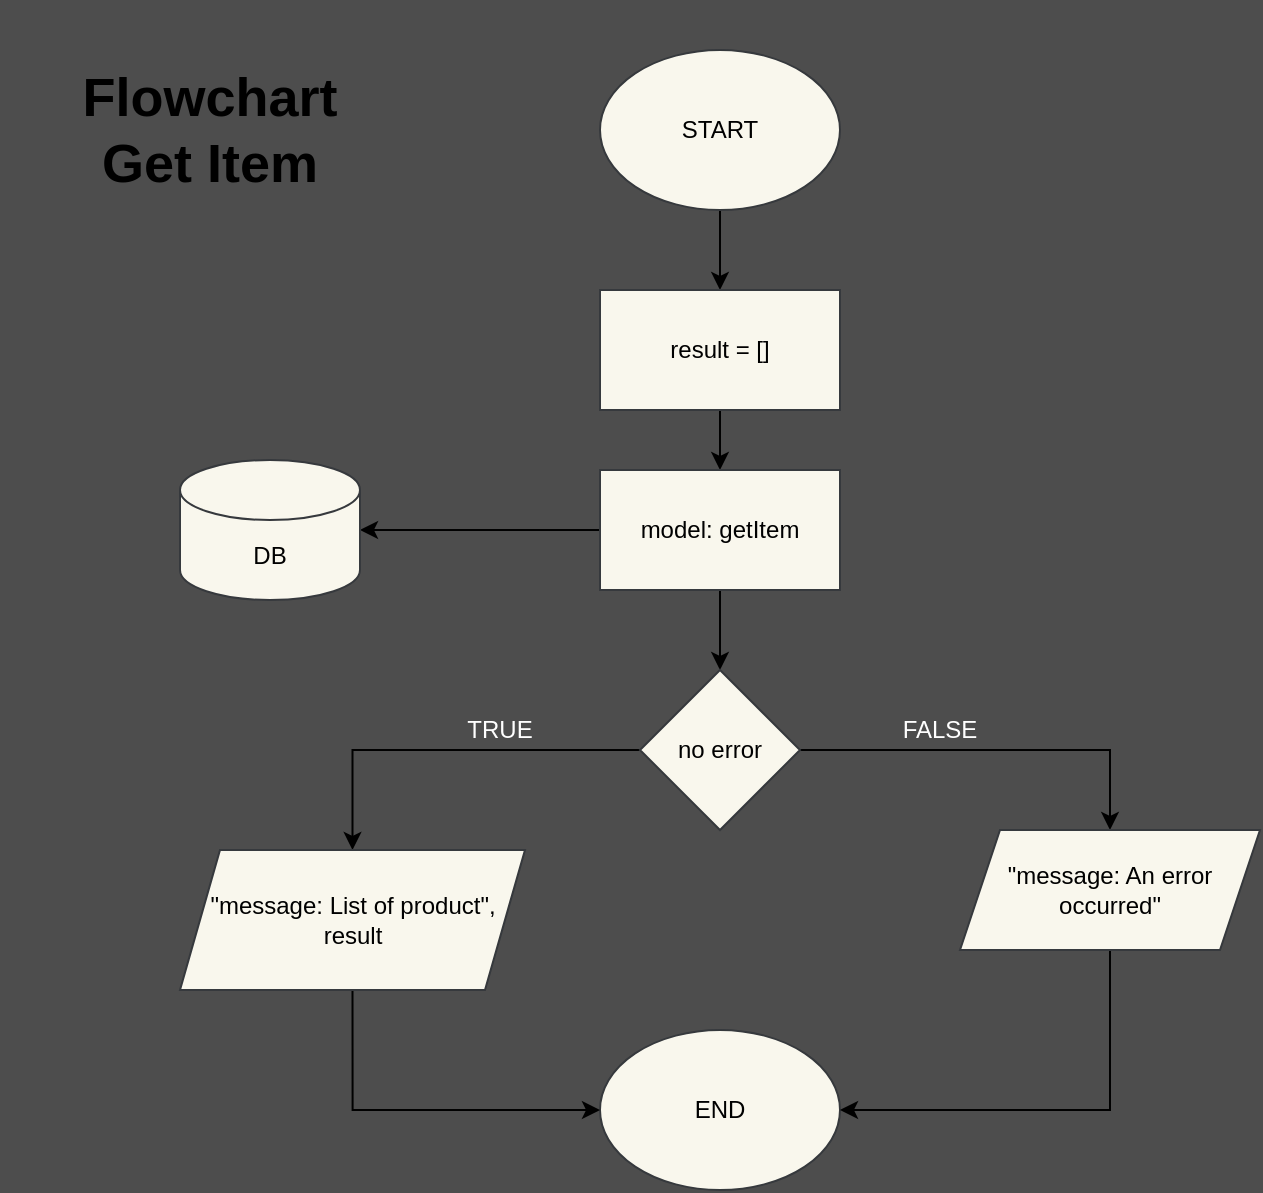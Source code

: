 <mxfile pages="8">
    <diagram id="DQStbxsAOq7NAe4iCkHE" name="getitem">
        <mxGraphModel dx="1080" dy="550" grid="1" gridSize="10" guides="1" tooltips="1" connect="1" arrows="1" fold="1" page="1" pageScale="1" pageWidth="850" pageHeight="1100" background="#4D4D4D" math="0" shadow="0">
            <root>
                <mxCell id="0"/>
                <mxCell id="1" parent="0"/>
                <mxCell id="68" value="" style="edgeStyle=orthogonalEdgeStyle;rounded=0;orthogonalLoop=1;jettySize=auto;html=1;fontColor=#000000;" parent="1" source="62" target="64" edge="1">
                    <mxGeometry relative="1" as="geometry"/>
                </mxCell>
                <mxCell id="62" value="&lt;font color=&quot;#000000&quot;&gt;START&lt;/font&gt;" style="ellipse;whiteSpace=wrap;html=1;fillColor=#f9f7ed;strokeColor=#36393d;" parent="1" vertex="1">
                    <mxGeometry x="340" y="40" width="120" height="80" as="geometry"/>
                </mxCell>
                <mxCell id="63" value="&lt;font color=&quot;#000000&quot;&gt;END&lt;/font&gt;" style="ellipse;whiteSpace=wrap;html=1;fillColor=#f9f7ed;strokeColor=#36393d;" parent="1" vertex="1">
                    <mxGeometry x="340" y="530" width="120" height="80" as="geometry"/>
                </mxCell>
                <mxCell id="69" value="" style="edgeStyle=orthogonalEdgeStyle;rounded=0;orthogonalLoop=1;jettySize=auto;html=1;fontColor=#000000;" parent="1" source="64" target="65" edge="1">
                    <mxGeometry relative="1" as="geometry"/>
                </mxCell>
                <mxCell id="64" value="result = []" style="rounded=0;whiteSpace=wrap;html=1;fillColor=#f9f7ed;strokeColor=#36393d;fontColor=#000000;" parent="1" vertex="1">
                    <mxGeometry x="340" y="160" width="120" height="60" as="geometry"/>
                </mxCell>
                <mxCell id="67" style="edgeStyle=orthogonalEdgeStyle;rounded=0;orthogonalLoop=1;jettySize=auto;html=1;exitX=0;exitY=0.5;exitDx=0;exitDy=0;fontColor=#000000;" parent="1" source="65" target="66" edge="1">
                    <mxGeometry relative="1" as="geometry"/>
                </mxCell>
                <mxCell id="71" value="" style="edgeStyle=orthogonalEdgeStyle;rounded=0;orthogonalLoop=1;jettySize=auto;html=1;fontColor=#000000;" parent="1" source="65" target="70" edge="1">
                    <mxGeometry relative="1" as="geometry"/>
                </mxCell>
                <mxCell id="65" value="model: getItem" style="rounded=0;whiteSpace=wrap;html=1;fillColor=#f9f7ed;strokeColor=#36393d;fontColor=#000000;" parent="1" vertex="1">
                    <mxGeometry x="340" y="250" width="120" height="60" as="geometry"/>
                </mxCell>
                <mxCell id="66" value="DB" style="shape=cylinder3;whiteSpace=wrap;html=1;boundedLbl=1;backgroundOutline=1;size=15;fillColor=#f9f7ed;strokeColor=#36393d;fontColor=#000000;" parent="1" vertex="1">
                    <mxGeometry x="130" y="245" width="90" height="70" as="geometry"/>
                </mxCell>
                <mxCell id="75" value="" style="edgeStyle=orthogonalEdgeStyle;rounded=0;orthogonalLoop=1;jettySize=auto;html=1;exitX=1;exitY=0.5;exitDx=0;exitDy=0;entryX=0.5;entryY=0;entryDx=0;entryDy=0;fontColor=#000000;" parent="1" source="70" target="72" edge="1">
                    <mxGeometry x="-0.179" relative="1" as="geometry">
                        <mxPoint as="offset"/>
                    </mxGeometry>
                </mxCell>
                <mxCell id="76" value="" style="edgeStyle=orthogonalEdgeStyle;rounded=0;orthogonalLoop=1;jettySize=auto;html=1;fontColor=#000000;" parent="1" source="70" target="73" edge="1">
                    <mxGeometry x="-0.174" relative="1" as="geometry">
                        <mxPoint as="offset"/>
                    </mxGeometry>
                </mxCell>
                <mxCell id="70" value="no error" style="rhombus;whiteSpace=wrap;html=1;fillColor=#f9f7ed;strokeColor=#36393d;fontColor=#000000;" parent="1" vertex="1">
                    <mxGeometry x="360" y="350" width="80" height="80" as="geometry"/>
                </mxCell>
                <mxCell id="79" style="edgeStyle=orthogonalEdgeStyle;rounded=0;orthogonalLoop=1;jettySize=auto;html=1;exitX=0.5;exitY=1;exitDx=0;exitDy=0;entryX=1;entryY=0.5;entryDx=0;entryDy=0;fontColor=#000000;" parent="1" source="72" target="63" edge="1">
                    <mxGeometry relative="1" as="geometry"/>
                </mxCell>
                <mxCell id="72" value="&quot;message: An error&lt;br&gt;occurred&quot;" style="shape=parallelogram;perimeter=parallelogramPerimeter;whiteSpace=wrap;html=1;fixedSize=1;fillColor=#f9f7ed;strokeColor=#36393d;fontColor=#000000;" parent="1" vertex="1">
                    <mxGeometry x="520" y="430" width="150" height="60" as="geometry"/>
                </mxCell>
                <mxCell id="9wYVyqHYTNYkQ9L58s6s-79" style="edgeStyle=orthogonalEdgeStyle;rounded=0;orthogonalLoop=1;jettySize=auto;html=1;exitX=0.5;exitY=1;exitDx=0;exitDy=0;entryX=0;entryY=0.5;entryDx=0;entryDy=0;fontColor=#000000;" parent="1" source="73" target="63" edge="1">
                    <mxGeometry relative="1" as="geometry"/>
                </mxCell>
                <mxCell id="73" value="&quot;message: List of product&quot;,&lt;br&gt;result" style="shape=parallelogram;perimeter=parallelogramPerimeter;whiteSpace=wrap;html=1;fixedSize=1;fillColor=#f9f7ed;strokeColor=#36393d;fontColor=#000000;" parent="1" vertex="1">
                    <mxGeometry x="130" y="440" width="172.5" height="70" as="geometry"/>
                </mxCell>
                <mxCell id="S4u14Jl7sYlBvfrS8xNV-79" value="&lt;font color=&quot;#ffffff&quot;&gt;FALSE&lt;/font&gt;" style="text;html=1;strokeColor=none;fillColor=none;align=center;verticalAlign=middle;whiteSpace=wrap;rounded=0;fontColor=#000000;" parent="1" vertex="1">
                    <mxGeometry x="490" y="370" width="40" height="20" as="geometry"/>
                </mxCell>
                <mxCell id="cMQPHaEAlDWH-d7HBslh-79" value="&lt;font color=&quot;#ffffff&quot;&gt;TRUE&lt;/font&gt;" style="text;html=1;strokeColor=none;fillColor=none;align=center;verticalAlign=middle;whiteSpace=wrap;rounded=0;fontColor=#000000;" parent="1" vertex="1">
                    <mxGeometry x="270" y="370" width="40" height="20" as="geometry"/>
                </mxCell>
                <mxCell id="__vYm50xmmDYsCOmTqLv-79" value="&lt;font style=&quot;font-size: 27px&quot;&gt;&lt;b&gt;Flowchart&lt;br&gt;Get Item&lt;/b&gt;&lt;/font&gt;" style="text;html=1;strokeColor=none;fillColor=none;align=center;verticalAlign=middle;whiteSpace=wrap;rounded=0;" parent="1" vertex="1">
                    <mxGeometry x="40" y="15" width="210" height="130" as="geometry"/>
                </mxCell>
            </root>
        </mxGraphModel>
    </diagram>
    <diagram id="4Bp7xtvQxrjr8NO-JlBp" name="get item by condition">
        <mxGraphModel dx="1080" dy="550" grid="1" gridSize="10" guides="1" tooltips="1" connect="1" arrows="1" fold="1" page="1" pageScale="1" pageWidth="850" pageHeight="1100" background="#4D4D4D" math="0" shadow="0">
            <root>
                <mxCell id="CaPVfq18Ho21oDsXogwJ-0"/>
                <mxCell id="CaPVfq18Ho21oDsXogwJ-1" parent="CaPVfq18Ho21oDsXogwJ-0"/>
                <mxCell id="auDElhBBxZdgH1ReL2WP-0" value="" style="edgeStyle=orthogonalEdgeStyle;rounded=0;orthogonalLoop=1;jettySize=auto;html=1;fontColor=#000000;" parent="CaPVfq18Ho21oDsXogwJ-1" source="auDElhBBxZdgH1ReL2WP-1" target="auDElhBBxZdgH1ReL2WP-4" edge="1">
                    <mxGeometry relative="1" as="geometry"/>
                </mxCell>
                <mxCell id="auDElhBBxZdgH1ReL2WP-1" value="&lt;font color=&quot;#000000&quot;&gt;START&lt;/font&gt;" style="ellipse;whiteSpace=wrap;html=1;fillColor=#f9f7ed;strokeColor=#36393d;" parent="CaPVfq18Ho21oDsXogwJ-1" vertex="1">
                    <mxGeometry x="340" y="40" width="120" height="80" as="geometry"/>
                </mxCell>
                <mxCell id="auDElhBBxZdgH1ReL2WP-2" value="&lt;font color=&quot;#000000&quot;&gt;END&lt;/font&gt;" style="ellipse;whiteSpace=wrap;html=1;fillColor=#f9f7ed;strokeColor=#36393d;" parent="CaPVfq18Ho21oDsXogwJ-1" vertex="1">
                    <mxGeometry x="346.25" y="880" width="120" height="80" as="geometry"/>
                </mxCell>
                <mxCell id="DsI1MIe4s17hEiOmMGgA-1" value="" style="edgeStyle=orthogonalEdgeStyle;rounded=0;orthogonalLoop=1;jettySize=auto;html=1;fontColor=#000000;" parent="CaPVfq18Ho21oDsXogwJ-1" source="auDElhBBxZdgH1ReL2WP-4" target="DsI1MIe4s17hEiOmMGgA-0" edge="1">
                    <mxGeometry relative="1" as="geometry"/>
                </mxCell>
                <mxCell id="auDElhBBxZdgH1ReL2WP-4" value="cond = id&lt;br&gt;result = []" style="rounded=0;whiteSpace=wrap;html=1;fillColor=#f9f7ed;strokeColor=#36393d;fontColor=#000000;" parent="CaPVfq18Ho21oDsXogwJ-1" vertex="1">
                    <mxGeometry x="340" y="160" width="120" height="60" as="geometry"/>
                </mxCell>
                <mxCell id="rmZ2pD7SCtyE_wrunC86-0" value="" style="edgeStyle=orthogonalEdgeStyle;rounded=0;orthogonalLoop=1;jettySize=auto;html=1;fontColor=#000000;" parent="CaPVfq18Ho21oDsXogwJ-1" source="auDElhBBxZdgH1ReL2WP-7" target="auDElhBBxZdgH1ReL2WP-9" edge="1">
                    <mxGeometry relative="1" as="geometry"/>
                </mxCell>
                <mxCell id="DsI1MIe4s17hEiOmMGgA-4" value="" style="edgeStyle=orthogonalEdgeStyle;rounded=0;orthogonalLoop=1;jettySize=auto;html=1;fontColor=#000000;" parent="CaPVfq18Ho21oDsXogwJ-1" source="auDElhBBxZdgH1ReL2WP-7" target="auDElhBBxZdgH1ReL2WP-12" edge="1">
                    <mxGeometry relative="1" as="geometry"/>
                </mxCell>
                <mxCell id="auDElhBBxZdgH1ReL2WP-7" value="model: getItemByCondition" style="rounded=0;whiteSpace=wrap;html=1;fillColor=#f9f7ed;strokeColor=#36393d;fontColor=#000000;" parent="CaPVfq18Ho21oDsXogwJ-1" vertex="1">
                    <mxGeometry x="490" y="430" width="120" height="60" as="geometry"/>
                </mxCell>
                <mxCell id="auDElhBBxZdgH1ReL2WP-9" value="DB" style="shape=cylinder3;whiteSpace=wrap;html=1;boundedLbl=1;backgroundOutline=1;size=15;fillColor=#f9f7ed;strokeColor=#36393d;fontColor=#000000;" parent="CaPVfq18Ho21oDsXogwJ-1" vertex="1">
                    <mxGeometry x="680" y="425" width="90" height="70" as="geometry"/>
                </mxCell>
                <mxCell id="1xJ8UVtl_48-z1OdyyYy-8" style="edgeStyle=orthogonalEdgeStyle;rounded=0;orthogonalLoop=1;jettySize=auto;html=1;exitX=0;exitY=0.5;exitDx=0;exitDy=0;entryX=1;entryY=0.5;entryDx=0;entryDy=0;labelBackgroundColor=none;fontColor=#000000;" parent="CaPVfq18Ho21oDsXogwJ-1" source="auDElhBBxZdgH1ReL2WP-12" target="rmZ2pD7SCtyE_wrunC86-1" edge="1">
                    <mxGeometry relative="1" as="geometry"/>
                </mxCell>
                <mxCell id="1xJ8UVtl_48-z1OdyyYy-9" style="edgeStyle=orthogonalEdgeStyle;rounded=0;orthogonalLoop=1;jettySize=auto;html=1;exitX=0.5;exitY=1;exitDx=0;exitDy=0;entryX=0.5;entryY=0;entryDx=0;entryDy=0;labelBackgroundColor=none;fontColor=#000000;" parent="CaPVfq18Ho21oDsXogwJ-1" source="auDElhBBxZdgH1ReL2WP-12" target="tZ8c-H63WmaaSCTw9SX7-2" edge="1">
                    <mxGeometry relative="1" as="geometry"/>
                </mxCell>
                <mxCell id="auDElhBBxZdgH1ReL2WP-12" value="no error" style="rhombus;whiteSpace=wrap;html=1;fillColor=#f9f7ed;strokeColor=#36393d;fontColor=#000000;" parent="CaPVfq18Ho21oDsXogwJ-1" vertex="1">
                    <mxGeometry x="510" y="520" width="80" height="80" as="geometry"/>
                </mxCell>
                <mxCell id="auDElhBBxZdgH1ReL2WP-20" style="edgeStyle=orthogonalEdgeStyle;rounded=0;orthogonalLoop=1;jettySize=auto;html=1;exitX=1;exitY=0.5;exitDx=0;exitDy=0;entryX=0.5;entryY=0;entryDx=0;entryDy=0;fontColor=#000000;" parent="CaPVfq18Ho21oDsXogwJ-1" source="auDElhBBxZdgH1ReL2WP-17" target="auDElhBBxZdgH1ReL2WP-7" edge="1">
                    <mxGeometry relative="1" as="geometry"/>
                </mxCell>
                <mxCell id="rmZ2pD7SCtyE_wrunC86-2" style="edgeStyle=orthogonalEdgeStyle;rounded=0;orthogonalLoop=1;jettySize=auto;html=1;entryX=0.5;entryY=0;entryDx=0;entryDy=0;fontColor=#000000;" parent="CaPVfq18Ho21oDsXogwJ-1" source="auDElhBBxZdgH1ReL2WP-17" target="rmZ2pD7SCtyE_wrunC86-1" edge="1">
                    <mxGeometry relative="1" as="geometry"/>
                </mxCell>
                <mxCell id="auDElhBBxZdgH1ReL2WP-17" value="cond" style="rhombus;whiteSpace=wrap;html=1;fillColor=#f9f7ed;strokeColor=#36393d;fontColor=#000000;" parent="CaPVfq18Ho21oDsXogwJ-1" vertex="1">
                    <mxGeometry x="360" y="360" width="80" height="80" as="geometry"/>
                </mxCell>
                <mxCell id="1xJ8UVtl_48-z1OdyyYy-4" style="edgeStyle=orthogonalEdgeStyle;rounded=0;orthogonalLoop=1;jettySize=auto;html=1;entryX=0;entryY=0.5;entryDx=0;entryDy=0;fontColor=#000000;" parent="CaPVfq18Ho21oDsXogwJ-1" source="rmZ2pD7SCtyE_wrunC86-1" target="auDElhBBxZdgH1ReL2WP-2" edge="1">
                    <mxGeometry relative="1" as="geometry">
                        <Array as="points">
                            <mxPoint x="250" y="920"/>
                        </Array>
                    </mxGeometry>
                </mxCell>
                <mxCell id="rmZ2pD7SCtyE_wrunC86-1" value="&quot;message: An error&lt;br&gt;occurred&quot;" style="shape=parallelogram;perimeter=parallelogramPerimeter;whiteSpace=wrap;html=1;fixedSize=1;fillColor=#f9f7ed;strokeColor=#36393d;fontColor=#000000;" parent="CaPVfq18Ho21oDsXogwJ-1" vertex="1">
                    <mxGeometry x="175" y="530" width="150" height="60" as="geometry"/>
                </mxCell>
                <mxCell id="DsI1MIe4s17hEiOmMGgA-2" value="" style="edgeStyle=orthogonalEdgeStyle;rounded=0;orthogonalLoop=1;jettySize=auto;html=1;fontColor=#000000;" parent="CaPVfq18Ho21oDsXogwJ-1" source="DsI1MIe4s17hEiOmMGgA-0" target="auDElhBBxZdgH1ReL2WP-17" edge="1">
                    <mxGeometry relative="1" as="geometry"/>
                </mxCell>
                <mxCell id="DsI1MIe4s17hEiOmMGgA-0" value="input id" style="shape=parallelogram;perimeter=parallelogramPerimeter;whiteSpace=wrap;html=1;fixedSize=1;fillColor=#f9f7ed;strokeColor=#36393d;fontColor=#000000;" parent="CaPVfq18Ho21oDsXogwJ-1" vertex="1">
                    <mxGeometry x="325" y="260" width="150" height="60" as="geometry"/>
                </mxCell>
                <mxCell id="tZ8c-H63WmaaSCTw9SX7-5" style="edgeStyle=orthogonalEdgeStyle;rounded=0;orthogonalLoop=1;jettySize=auto;html=1;exitX=1;exitY=0.5;exitDx=0;exitDy=0;entryX=0.5;entryY=0;entryDx=0;entryDy=0;fontColor=#000000;" parent="CaPVfq18Ho21oDsXogwJ-1" source="tZ8c-H63WmaaSCTw9SX7-2" target="tZ8c-H63WmaaSCTw9SX7-4" edge="1">
                    <mxGeometry relative="1" as="geometry"/>
                </mxCell>
                <mxCell id="tZ8c-H63WmaaSCTw9SX7-7" style="edgeStyle=orthogonalEdgeStyle;rounded=0;orthogonalLoop=1;jettySize=auto;html=1;exitX=0;exitY=0.5;exitDx=0;exitDy=0;entryX=0.5;entryY=0;entryDx=0;entryDy=0;fontColor=#000000;" parent="CaPVfq18Ho21oDsXogwJ-1" source="tZ8c-H63WmaaSCTw9SX7-2" target="tZ8c-H63WmaaSCTw9SX7-6" edge="1">
                    <mxGeometry relative="1" as="geometry"/>
                </mxCell>
                <mxCell id="tZ8c-H63WmaaSCTw9SX7-2" value="result length&lt;br&gt;&amp;gt; 0" style="rhombus;whiteSpace=wrap;html=1;fillColor=#f9f7ed;strokeColor=#36393d;fontColor=#000000;" parent="CaPVfq18Ho21oDsXogwJ-1" vertex="1">
                    <mxGeometry x="505" y="640" width="90" height="90" as="geometry"/>
                </mxCell>
                <mxCell id="1xJ8UVtl_48-z1OdyyYy-5" style="edgeStyle=orthogonalEdgeStyle;rounded=0;orthogonalLoop=1;jettySize=auto;html=1;exitX=0.5;exitY=1;exitDx=0;exitDy=0;entryX=1;entryY=0.5;entryDx=0;entryDy=0;fontColor=#000000;" parent="CaPVfq18Ho21oDsXogwJ-1" source="tZ8c-H63WmaaSCTw9SX7-4" target="auDElhBBxZdgH1ReL2WP-2" edge="1">
                    <mxGeometry relative="1" as="geometry"/>
                </mxCell>
                <mxCell id="tZ8c-H63WmaaSCTw9SX7-4" value="&quot;message: Item not &lt;br&gt;found&quot;" style="shape=parallelogram;perimeter=parallelogramPerimeter;whiteSpace=wrap;html=1;fixedSize=1;fillColor=#f9f7ed;strokeColor=#36393d;fontColor=#000000;" parent="CaPVfq18Ho21oDsXogwJ-1" vertex="1">
                    <mxGeometry x="607.5" y="730" width="150" height="60" as="geometry"/>
                </mxCell>
                <mxCell id="1xJ8UVtl_48-z1OdyyYy-3" style="edgeStyle=orthogonalEdgeStyle;rounded=0;orthogonalLoop=1;jettySize=auto;html=1;exitX=0.5;exitY=1;exitDx=0;exitDy=0;fontColor=#000000;" parent="CaPVfq18Ho21oDsXogwJ-1" source="tZ8c-H63WmaaSCTw9SX7-6" target="auDElhBBxZdgH1ReL2WP-2" edge="1">
                    <mxGeometry relative="1" as="geometry"/>
                </mxCell>
                <mxCell id="tZ8c-H63WmaaSCTw9SX7-6" value="&quot;message: List of product&quot;,&lt;br&gt;result" style="shape=parallelogram;perimeter=parallelogramPerimeter;whiteSpace=wrap;html=1;fixedSize=1;fillColor=#f9f7ed;strokeColor=#36393d;fontColor=#000000;" parent="CaPVfq18Ho21oDsXogwJ-1" vertex="1">
                    <mxGeometry x="320" y="730" width="172.5" height="70" as="geometry"/>
                </mxCell>
                <mxCell id="1xJ8UVtl_48-z1OdyyYy-10" value="&lt;font color=&quot;#ffffff&quot;&gt;TRUE&lt;/font&gt;" style="text;html=1;strokeColor=none;fillColor=none;align=center;verticalAlign=middle;whiteSpace=wrap;rounded=0;fontColor=#000000;" parent="CaPVfq18Ho21oDsXogwJ-1" vertex="1">
                    <mxGeometry x="555" y="610" width="40" height="20" as="geometry"/>
                </mxCell>
                <mxCell id="1xJ8UVtl_48-z1OdyyYy-11" value="&lt;font color=&quot;#ffffff&quot;&gt;FALSE&lt;/font&gt;" style="text;html=1;strokeColor=none;fillColor=none;align=center;verticalAlign=middle;whiteSpace=wrap;rounded=0;fontColor=#000000;" parent="CaPVfq18Ho21oDsXogwJ-1" vertex="1">
                    <mxGeometry x="400" y="530" width="40" height="20" as="geometry"/>
                </mxCell>
                <mxCell id="1xJ8UVtl_48-z1OdyyYy-12" value="&lt;font color=&quot;#ffffff&quot;&gt;FALSE&lt;/font&gt;" style="text;html=1;strokeColor=none;fillColor=none;align=center;verticalAlign=middle;whiteSpace=wrap;rounded=0;fontColor=#000000;" parent="CaPVfq18Ho21oDsXogwJ-1" vertex="1">
                    <mxGeometry x="620" y="660" width="40" height="20" as="geometry"/>
                </mxCell>
                <mxCell id="1xJ8UVtl_48-z1OdyyYy-13" value="&lt;font color=&quot;#ffffff&quot;&gt;TRUE&lt;/font&gt;" style="text;html=1;strokeColor=none;fillColor=none;align=center;verticalAlign=middle;whiteSpace=wrap;rounded=0;fontColor=#000000;" parent="CaPVfq18Ho21oDsXogwJ-1" vertex="1">
                    <mxGeometry x="420" y="660" width="40" height="20" as="geometry"/>
                </mxCell>
                <mxCell id="7mjs1qWopACLMtQP43Tb-0" value="&lt;font color=&quot;#ffffff&quot;&gt;FALSE&lt;/font&gt;" style="text;html=1;strokeColor=none;fillColor=none;align=center;verticalAlign=middle;whiteSpace=wrap;rounded=0;fontColor=#000000;" parent="CaPVfq18Ho21oDsXogwJ-1" vertex="1">
                    <mxGeometry x="285" y="380" width="40" height="20" as="geometry"/>
                </mxCell>
                <mxCell id="7mjs1qWopACLMtQP43Tb-1" value="&lt;font color=&quot;#ffffff&quot;&gt;TRUE&lt;/font&gt;" style="text;html=1;strokeColor=none;fillColor=none;align=center;verticalAlign=middle;whiteSpace=wrap;rounded=0;fontColor=#000000;" parent="CaPVfq18Ho21oDsXogwJ-1" vertex="1">
                    <mxGeometry x="465" y="380" width="40" height="20" as="geometry"/>
                </mxCell>
                <mxCell id="a-dJ6SjJZRSVpBodmtIC-0" value="&lt;font style=&quot;font-size: 27px&quot;&gt;&lt;b&gt;Flowchart&lt;br&gt;Get Item by condition&lt;/b&gt;&lt;/font&gt;" style="text;html=1;strokeColor=none;fillColor=none;align=center;verticalAlign=middle;whiteSpace=wrap;rounded=0;" parent="CaPVfq18Ho21oDsXogwJ-1" vertex="1">
                    <mxGeometry x="20" y="15" width="280" height="130" as="geometry"/>
                </mxCell>
            </root>
        </mxGraphModel>
    </diagram>
    <diagram id="Rv-bwrt3qZtbvg3RF5Be" name="create item">
        <mxGraphModel dx="1080" dy="550" grid="1" gridSize="10" guides="1" tooltips="1" connect="1" arrows="1" fold="1" page="1" pageScale="1" pageWidth="850" pageHeight="1100" background="#4D4D4D" math="0" shadow="0">
            <root>
                <mxCell id="e_fR3UxcFMRkPrCtHw8A-0"/>
                <mxCell id="e_fR3UxcFMRkPrCtHw8A-1" parent="e_fR3UxcFMRkPrCtHw8A-0"/>
                <mxCell id="AWZ0zkVUvCy7FH7u7wOK-4" value="" style="edgeStyle=orthogonalEdgeStyle;rounded=0;orthogonalLoop=1;jettySize=auto;html=1;labelBackgroundColor=none;fontColor=#000000;" parent="e_fR3UxcFMRkPrCtHw8A-1" source="e_fR3UxcFMRkPrCtHw8A-3" target="AWZ0zkVUvCy7FH7u7wOK-1" edge="1">
                    <mxGeometry relative="1" as="geometry"/>
                </mxCell>
                <mxCell id="e_fR3UxcFMRkPrCtHw8A-3" value="&lt;font color=&quot;#000000&quot;&gt;START&lt;/font&gt;" style="ellipse;whiteSpace=wrap;html=1;fillColor=#f9f7ed;strokeColor=#36393d;" parent="e_fR3UxcFMRkPrCtHw8A-1" vertex="1">
                    <mxGeometry x="340" y="70" width="120" height="80" as="geometry"/>
                </mxCell>
                <mxCell id="e_fR3UxcFMRkPrCtHw8A-4" value="&lt;font color=&quot;#000000&quot;&gt;END&lt;/font&gt;" style="ellipse;whiteSpace=wrap;html=1;fillColor=#f9f7ed;strokeColor=#36393d;" parent="e_fR3UxcFMRkPrCtHw8A-1" vertex="1">
                    <mxGeometry x="340" y="575" width="120" height="80" as="geometry"/>
                </mxCell>
                <mxCell id="e_fR3UxcFMRkPrCtHw8A-7" style="edgeStyle=orthogonalEdgeStyle;rounded=0;orthogonalLoop=1;jettySize=auto;html=1;exitX=0;exitY=0.5;exitDx=0;exitDy=0;fontColor=#000000;" parent="e_fR3UxcFMRkPrCtHw8A-1" source="e_fR3UxcFMRkPrCtHw8A-9" target="e_fR3UxcFMRkPrCtHw8A-10" edge="1">
                    <mxGeometry relative="1" as="geometry"/>
                </mxCell>
                <mxCell id="e_fR3UxcFMRkPrCtHw8A-8" value="" style="edgeStyle=orthogonalEdgeStyle;rounded=0;orthogonalLoop=1;jettySize=auto;html=1;fontColor=#000000;" parent="e_fR3UxcFMRkPrCtHw8A-1" source="e_fR3UxcFMRkPrCtHw8A-9" target="e_fR3UxcFMRkPrCtHw8A-13" edge="1">
                    <mxGeometry relative="1" as="geometry"/>
                </mxCell>
                <mxCell id="e_fR3UxcFMRkPrCtHw8A-9" value="model: createItem" style="rounded=0;whiteSpace=wrap;html=1;fillColor=#f9f7ed;strokeColor=#36393d;fontColor=#000000;" parent="e_fR3UxcFMRkPrCtHw8A-1" vertex="1">
                    <mxGeometry x="340" y="295" width="120" height="60" as="geometry"/>
                </mxCell>
                <mxCell id="e_fR3UxcFMRkPrCtHw8A-10" value="DB" style="shape=cylinder3;whiteSpace=wrap;html=1;boundedLbl=1;backgroundOutline=1;size=15;fillColor=#f9f7ed;strokeColor=#36393d;fontColor=#000000;" parent="e_fR3UxcFMRkPrCtHw8A-1" vertex="1">
                    <mxGeometry x="130" y="290" width="90" height="70" as="geometry"/>
                </mxCell>
                <mxCell id="e_fR3UxcFMRkPrCtHw8A-11" value="" style="edgeStyle=orthogonalEdgeStyle;rounded=0;orthogonalLoop=1;jettySize=auto;html=1;exitX=1;exitY=0.5;exitDx=0;exitDy=0;entryX=0.5;entryY=0;entryDx=0;entryDy=0;fontColor=#000000;" parent="e_fR3UxcFMRkPrCtHw8A-1" source="e_fR3UxcFMRkPrCtHw8A-13" target="e_fR3UxcFMRkPrCtHw8A-15" edge="1">
                    <mxGeometry x="-0.179" y="25" relative="1" as="geometry">
                        <mxPoint as="offset"/>
                    </mxGeometry>
                </mxCell>
                <mxCell id="e_fR3UxcFMRkPrCtHw8A-12" value="" style="edgeStyle=orthogonalEdgeStyle;rounded=0;orthogonalLoop=1;jettySize=auto;html=1;fontColor=#000000;" parent="e_fR3UxcFMRkPrCtHw8A-1" source="e_fR3UxcFMRkPrCtHw8A-13" target="e_fR3UxcFMRkPrCtHw8A-17" edge="1">
                    <mxGeometry x="-0.174" y="-25" relative="1" as="geometry">
                        <mxPoint as="offset"/>
                    </mxGeometry>
                </mxCell>
                <mxCell id="e_fR3UxcFMRkPrCtHw8A-13" value="no error" style="rhombus;whiteSpace=wrap;html=1;fillColor=#f9f7ed;strokeColor=#36393d;fontColor=#000000;" parent="e_fR3UxcFMRkPrCtHw8A-1" vertex="1">
                    <mxGeometry x="360" y="395" width="80" height="80" as="geometry"/>
                </mxCell>
                <mxCell id="e_fR3UxcFMRkPrCtHw8A-14" style="edgeStyle=orthogonalEdgeStyle;rounded=0;orthogonalLoop=1;jettySize=auto;html=1;exitX=0.5;exitY=1;exitDx=0;exitDy=0;entryX=1;entryY=0.5;entryDx=0;entryDy=0;fontColor=#000000;" parent="e_fR3UxcFMRkPrCtHw8A-1" source="e_fR3UxcFMRkPrCtHw8A-15" target="e_fR3UxcFMRkPrCtHw8A-4" edge="1">
                    <mxGeometry relative="1" as="geometry"/>
                </mxCell>
                <mxCell id="e_fR3UxcFMRkPrCtHw8A-15" value="&quot;message: An error&lt;br&gt;occurred&quot;" style="shape=parallelogram;perimeter=parallelogramPerimeter;whiteSpace=wrap;html=1;fixedSize=1;fillColor=#f9f7ed;strokeColor=#36393d;fontColor=#000000;" parent="e_fR3UxcFMRkPrCtHw8A-1" vertex="1">
                    <mxGeometry x="520" y="475" width="150" height="60" as="geometry"/>
                </mxCell>
                <mxCell id="e_fR3UxcFMRkPrCtHw8A-16" style="edgeStyle=orthogonalEdgeStyle;rounded=0;orthogonalLoop=1;jettySize=auto;html=1;exitX=0.5;exitY=1;exitDx=0;exitDy=0;entryX=0;entryY=0.5;entryDx=0;entryDy=0;fontColor=#000000;" parent="e_fR3UxcFMRkPrCtHw8A-1" source="e_fR3UxcFMRkPrCtHw8A-17" target="e_fR3UxcFMRkPrCtHw8A-4" edge="1">
                    <mxGeometry relative="1" as="geometry"/>
                </mxCell>
                <mxCell id="e_fR3UxcFMRkPrCtHw8A-17" value="&quot;message: Item has been &lt;br&gt;successfully created&quot;" style="shape=parallelogram;perimeter=parallelogramPerimeter;whiteSpace=wrap;html=1;fixedSize=1;fillColor=#f9f7ed;strokeColor=#36393d;fontColor=#000000;" parent="e_fR3UxcFMRkPrCtHw8A-1" vertex="1">
                    <mxGeometry x="130" y="485" width="172.5" height="70" as="geometry"/>
                </mxCell>
                <mxCell id="AWZ0zkVUvCy7FH7u7wOK-3" value="" style="edgeStyle=orthogonalEdgeStyle;rounded=0;orthogonalLoop=1;jettySize=auto;html=1;labelBackgroundColor=none;fontColor=#000000;" parent="e_fR3UxcFMRkPrCtHw8A-1" source="AWZ0zkVUvCy7FH7u7wOK-1" target="e_fR3UxcFMRkPrCtHw8A-9" edge="1">
                    <mxGeometry relative="1" as="geometry"/>
                </mxCell>
                <mxCell id="AWZ0zkVUvCy7FH7u7wOK-1" value="productName,&lt;br&gt;price" style="shape=parallelogram;perimeter=parallelogramPerimeter;whiteSpace=wrap;html=1;fixedSize=1;fillColor=#f9f7ed;strokeColor=#36393d;fontColor=#000000;" parent="e_fR3UxcFMRkPrCtHw8A-1" vertex="1">
                    <mxGeometry x="325" y="190" width="150" height="60" as="geometry"/>
                </mxCell>
                <mxCell id="YTox6QU-j6ffOfBN5arq-0" value="&lt;font color=&quot;#ffffff&quot;&gt;FALSE&lt;/font&gt;" style="text;html=1;strokeColor=none;fillColor=none;align=center;verticalAlign=middle;whiteSpace=wrap;rounded=0;fontColor=#000000;" parent="e_fR3UxcFMRkPrCtHw8A-1" vertex="1">
                    <mxGeometry x="490" y="410" width="40" height="20" as="geometry"/>
                </mxCell>
                <mxCell id="1Nde7seOHPBkDnhqpOo8-0" value="&lt;font color=&quot;#ffffff&quot;&gt;TRUE&lt;/font&gt;" style="text;html=1;strokeColor=none;fillColor=none;align=center;verticalAlign=middle;whiteSpace=wrap;rounded=0;fontColor=#000000;" parent="e_fR3UxcFMRkPrCtHw8A-1" vertex="1">
                    <mxGeometry x="262.5" y="410" width="40" height="20" as="geometry"/>
                </mxCell>
                <mxCell id="Ac1tQF8BMcQ4e4iSI_t1-0" value="&lt;font style=&quot;font-size: 27px&quot;&gt;&lt;b&gt;Flowchart&lt;br&gt;Create Item&lt;/b&gt;&lt;/font&gt;" style="text;html=1;strokeColor=none;fillColor=none;align=center;verticalAlign=middle;whiteSpace=wrap;rounded=0;" parent="e_fR3UxcFMRkPrCtHw8A-1" vertex="1">
                    <mxGeometry x="20" y="15" width="280" height="130" as="geometry"/>
                </mxCell>
            </root>
        </mxGraphModel>
    </diagram>
    <diagram id="UtsSRDph-srrBC1XnKxT" name="get detail item">
        <mxGraphModel dx="1080" dy="550" grid="1" gridSize="10" guides="1" tooltips="1" connect="1" arrows="1" fold="1" page="1" pageScale="1" pageWidth="850" pageHeight="1100" background="#4D4D4D" math="0" shadow="0">
            <root>
                <mxCell id="QZCQ1-aACiE2UvLMg10Z-0"/>
                <mxCell id="QZCQ1-aACiE2UvLMg10Z-1" parent="QZCQ1-aACiE2UvLMg10Z-0"/>
                <mxCell id="2kpFnfinIh_m3vYb68D9-0" value="" style="edgeStyle=orthogonalEdgeStyle;rounded=0;orthogonalLoop=1;jettySize=auto;html=1;fontColor=#000000;" parent="QZCQ1-aACiE2UvLMg10Z-1" source="2kpFnfinIh_m3vYb68D9-1" target="2kpFnfinIh_m3vYb68D9-4" edge="1">
                    <mxGeometry relative="1" as="geometry"/>
                </mxCell>
                <mxCell id="2kpFnfinIh_m3vYb68D9-1" value="&lt;font color=&quot;#000000&quot;&gt;START&lt;/font&gt;" style="ellipse;whiteSpace=wrap;html=1;fillColor=#f9f7ed;strokeColor=#36393d;" parent="QZCQ1-aACiE2UvLMg10Z-1" vertex="1">
                    <mxGeometry x="380" y="50" width="120" height="80" as="geometry"/>
                </mxCell>
                <mxCell id="2kpFnfinIh_m3vYb68D9-2" value="&lt;font color=&quot;#000000&quot;&gt;END&lt;/font&gt;" style="ellipse;whiteSpace=wrap;html=1;fillColor=#f9f7ed;strokeColor=#36393d;" parent="QZCQ1-aACiE2UvLMg10Z-1" vertex="1">
                    <mxGeometry x="380" y="815" width="120" height="80" as="geometry"/>
                </mxCell>
                <mxCell id="aheS3AWGCDl_ME3Aq5Sn-1" value="" style="edgeStyle=orthogonalEdgeStyle;rounded=0;orthogonalLoop=1;jettySize=auto;html=1;" parent="QZCQ1-aACiE2UvLMg10Z-1" source="2kpFnfinIh_m3vYb68D9-4" target="aheS3AWGCDl_ME3Aq5Sn-0" edge="1">
                    <mxGeometry relative="1" as="geometry"/>
                </mxCell>
                <mxCell id="2kpFnfinIh_m3vYb68D9-4" value="result = []" style="rounded=0;whiteSpace=wrap;html=1;fillColor=#f9f7ed;strokeColor=#36393d;fontColor=#000000;" parent="QZCQ1-aACiE2UvLMg10Z-1" vertex="1">
                    <mxGeometry x="380" y="160" width="120" height="60" as="geometry"/>
                </mxCell>
                <mxCell id="2kpFnfinIh_m3vYb68D9-5" style="edgeStyle=orthogonalEdgeStyle;rounded=0;orthogonalLoop=1;jettySize=auto;html=1;exitX=0;exitY=0.5;exitDx=0;exitDy=0;fontColor=#000000;" parent="QZCQ1-aACiE2UvLMg10Z-1" source="2kpFnfinIh_m3vYb68D9-7" target="2kpFnfinIh_m3vYb68D9-8" edge="1">
                    <mxGeometry relative="1" as="geometry"/>
                </mxCell>
                <mxCell id="2kpFnfinIh_m3vYb68D9-6" value="" style="edgeStyle=orthogonalEdgeStyle;rounded=0;orthogonalLoop=1;jettySize=auto;html=1;fontColor=#000000;" parent="QZCQ1-aACiE2UvLMg10Z-1" source="2kpFnfinIh_m3vYb68D9-7" target="2kpFnfinIh_m3vYb68D9-11" edge="1">
                    <mxGeometry relative="1" as="geometry"/>
                </mxCell>
                <mxCell id="2kpFnfinIh_m3vYb68D9-7" value="model: getItemById" style="rounded=0;whiteSpace=wrap;html=1;fillColor=#f9f7ed;strokeColor=#36393d;fontColor=#000000;" parent="QZCQ1-aACiE2UvLMg10Z-1" vertex="1">
                    <mxGeometry x="380" y="345" width="120" height="60" as="geometry"/>
                </mxCell>
                <mxCell id="2kpFnfinIh_m3vYb68D9-8" value="DB" style="shape=cylinder3;whiteSpace=wrap;html=1;boundedLbl=1;backgroundOutline=1;size=15;fillColor=#f9f7ed;strokeColor=#36393d;fontColor=#000000;" parent="QZCQ1-aACiE2UvLMg10Z-1" vertex="1">
                    <mxGeometry x="170" y="340" width="90" height="70" as="geometry"/>
                </mxCell>
                <mxCell id="E93YHu0xz206Yp2TO64I-1" style="edgeStyle=orthogonalEdgeStyle;rounded=0;orthogonalLoop=1;jettySize=auto;html=1;exitX=0;exitY=0.5;exitDx=0;exitDy=0;entryX=0.5;entryY=0;entryDx=0;entryDy=0;labelBackgroundColor=none;fontColor=#000000;" parent="QZCQ1-aACiE2UvLMg10Z-1" source="2kpFnfinIh_m3vYb68D9-11" target="E93YHu0xz206Yp2TO64I-0" edge="1">
                    <mxGeometry relative="1" as="geometry"/>
                </mxCell>
                <mxCell id="E93YHu0xz206Yp2TO64I-4" style="edgeStyle=orthogonalEdgeStyle;rounded=0;orthogonalLoop=1;jettySize=auto;html=1;exitX=1;exitY=0.5;exitDx=0;exitDy=0;labelBackgroundColor=none;fontColor=#000000;" parent="QZCQ1-aACiE2UvLMg10Z-1" source="2kpFnfinIh_m3vYb68D9-11" target="E93YHu0xz206Yp2TO64I-2" edge="1">
                    <mxGeometry relative="1" as="geometry"/>
                </mxCell>
                <mxCell id="2kpFnfinIh_m3vYb68D9-11" value="no error" style="rhombus;whiteSpace=wrap;html=1;fillColor=#f9f7ed;strokeColor=#36393d;fontColor=#000000;" parent="QZCQ1-aACiE2UvLMg10Z-1" vertex="1">
                    <mxGeometry x="400" y="445" width="80" height="80" as="geometry"/>
                </mxCell>
                <mxCell id="E93YHu0xz206Yp2TO64I-9" value="" style="edgeStyle=orthogonalEdgeStyle;rounded=0;orthogonalLoop=1;jettySize=auto;html=1;labelBackgroundColor=none;fontColor=#000000;" parent="QZCQ1-aACiE2UvLMg10Z-1" source="2kpFnfinIh_m3vYb68D9-13" target="2kpFnfinIh_m3vYb68D9-2" edge="1">
                    <mxGeometry relative="1" as="geometry"/>
                </mxCell>
                <mxCell id="2kpFnfinIh_m3vYb68D9-13" value="&quot;message: Item not found&quot;" style="shape=parallelogram;perimeter=parallelogramPerimeter;whiteSpace=wrap;html=1;fixedSize=1;fillColor=#f9f7ed;strokeColor=#36393d;fontColor=#000000;" parent="QZCQ1-aACiE2UvLMg10Z-1" vertex="1">
                    <mxGeometry x="355" y="685" width="170" height="70" as="geometry"/>
                </mxCell>
                <mxCell id="2kpFnfinIh_m3vYb68D9-14" style="edgeStyle=orthogonalEdgeStyle;rounded=0;orthogonalLoop=1;jettySize=auto;html=1;exitX=0.5;exitY=1;exitDx=0;exitDy=0;entryX=0;entryY=0.5;entryDx=0;entryDy=0;fontColor=#000000;" parent="QZCQ1-aACiE2UvLMg10Z-1" source="2kpFnfinIh_m3vYb68D9-15" target="2kpFnfinIh_m3vYb68D9-2" edge="1">
                    <mxGeometry relative="1" as="geometry"/>
                </mxCell>
                <mxCell id="2kpFnfinIh_m3vYb68D9-15" value="&quot;message: detail item&quot;,&lt;br&gt;result" style="shape=parallelogram;perimeter=parallelogramPerimeter;whiteSpace=wrap;html=1;fixedSize=1;fillColor=#f9f7ed;strokeColor=#36393d;fontColor=#000000;" parent="QZCQ1-aACiE2UvLMg10Z-1" vertex="1">
                    <mxGeometry x="170" y="685" width="172.5" height="70" as="geometry"/>
                </mxCell>
                <mxCell id="2kpFnfinIh_m3vYb68D9-16" value="&lt;font color=&quot;#ffffff&quot;&gt;FALSE&lt;/font&gt;" style="text;html=1;strokeColor=none;fillColor=none;align=center;verticalAlign=middle;whiteSpace=wrap;rounded=0;fontColor=#000000;" parent="QZCQ1-aACiE2UvLMg10Z-1" vertex="1">
                    <mxGeometry x="500" y="465" width="40" height="20" as="geometry"/>
                </mxCell>
                <mxCell id="2kpFnfinIh_m3vYb68D9-17" value="&lt;font color=&quot;#ffffff&quot;&gt;TRUE&lt;/font&gt;" style="text;html=1;strokeColor=none;fillColor=none;align=center;verticalAlign=middle;whiteSpace=wrap;rounded=0;fontColor=#000000;" parent="QZCQ1-aACiE2UvLMg10Z-1" vertex="1">
                    <mxGeometry x="340" y="465" width="40" height="20" as="geometry"/>
                </mxCell>
                <mxCell id="E93YHu0xz206Yp2TO64I-5" value="" style="edgeStyle=orthogonalEdgeStyle;rounded=0;orthogonalLoop=1;jettySize=auto;html=1;labelBackgroundColor=none;fontColor=#000000;" parent="QZCQ1-aACiE2UvLMg10Z-1" source="E93YHu0xz206Yp2TO64I-0" target="2kpFnfinIh_m3vYb68D9-15" edge="1">
                    <mxGeometry relative="1" as="geometry"/>
                </mxCell>
                <mxCell id="E93YHu0xz206Yp2TO64I-6" style="edgeStyle=orthogonalEdgeStyle;rounded=0;orthogonalLoop=1;jettySize=auto;html=1;exitX=1;exitY=0.5;exitDx=0;exitDy=0;entryX=0.5;entryY=0;entryDx=0;entryDy=0;labelBackgroundColor=none;fontColor=#000000;" parent="QZCQ1-aACiE2UvLMg10Z-1" source="E93YHu0xz206Yp2TO64I-0" target="2kpFnfinIh_m3vYb68D9-13" edge="1">
                    <mxGeometry relative="1" as="geometry"/>
                </mxCell>
                <mxCell id="E93YHu0xz206Yp2TO64I-0" value="result length&lt;br&gt;=== 1" style="rhombus;whiteSpace=wrap;html=1;fillColor=#f9f7ed;strokeColor=#36393d;fontColor=#000000;" parent="QZCQ1-aACiE2UvLMg10Z-1" vertex="1">
                    <mxGeometry x="206.25" y="525" width="100" height="100" as="geometry"/>
                </mxCell>
                <mxCell id="E93YHu0xz206Yp2TO64I-10" style="edgeStyle=orthogonalEdgeStyle;rounded=0;orthogonalLoop=1;jettySize=auto;html=1;exitX=0.5;exitY=1;exitDx=0;exitDy=0;entryX=1;entryY=0.5;entryDx=0;entryDy=0;labelBackgroundColor=none;fontColor=#000000;" parent="QZCQ1-aACiE2UvLMg10Z-1" source="E93YHu0xz206Yp2TO64I-2" target="2kpFnfinIh_m3vYb68D9-2" edge="1">
                    <mxGeometry relative="1" as="geometry"/>
                </mxCell>
                <mxCell id="E93YHu0xz206Yp2TO64I-2" value="&quot;message: An error&lt;br&gt;occurred&quot;" style="shape=parallelogram;perimeter=parallelogramPerimeter;whiteSpace=wrap;html=1;fixedSize=1;fillColor=#f9f7ed;strokeColor=#36393d;fontColor=#000000;" parent="QZCQ1-aACiE2UvLMg10Z-1" vertex="1">
                    <mxGeometry x="530" y="565" width="150" height="60" as="geometry"/>
                </mxCell>
                <mxCell id="E93YHu0xz206Yp2TO64I-7" value="&lt;font color=&quot;#ffffff&quot;&gt;TRUE&lt;/font&gt;" style="text;html=1;strokeColor=none;fillColor=none;align=center;verticalAlign=middle;whiteSpace=wrap;rounded=0;fontColor=#000000;" parent="QZCQ1-aACiE2UvLMg10Z-1" vertex="1">
                    <mxGeometry x="206.25" y="645" width="40" height="20" as="geometry"/>
                </mxCell>
                <mxCell id="E93YHu0xz206Yp2TO64I-8" value="&lt;font color=&quot;#ffffff&quot;&gt;FALSE&lt;/font&gt;" style="text;html=1;strokeColor=none;fillColor=none;align=center;verticalAlign=middle;whiteSpace=wrap;rounded=0;fontColor=#000000;" parent="QZCQ1-aACiE2UvLMg10Z-1" vertex="1">
                    <mxGeometry x="350" y="555" width="40" height="20" as="geometry"/>
                </mxCell>
                <mxCell id="o8ckZJ9Wrim5M4diHbWe-0" value="&lt;font style=&quot;font-size: 27px&quot;&gt;&lt;b&gt;Flowchart&lt;br&gt;Get detail item&lt;/b&gt;&lt;/font&gt;" style="text;html=1;strokeColor=none;fillColor=none;align=center;verticalAlign=middle;whiteSpace=wrap;rounded=0;" parent="QZCQ1-aACiE2UvLMg10Z-1" vertex="1">
                    <mxGeometry x="20" y="15" width="280" height="130" as="geometry"/>
                </mxCell>
                <mxCell id="aheS3AWGCDl_ME3Aq5Sn-2" value="" style="edgeStyle=orthogonalEdgeStyle;rounded=0;orthogonalLoop=1;jettySize=auto;html=1;" parent="QZCQ1-aACiE2UvLMg10Z-1" source="aheS3AWGCDl_ME3Aq5Sn-0" target="2kpFnfinIh_m3vYb68D9-7" edge="1">
                    <mxGeometry relative="1" as="geometry"/>
                </mxCell>
                <mxCell id="aheS3AWGCDl_ME3Aq5Sn-0" value="input id" style="shape=parallelogram;perimeter=parallelogramPerimeter;whiteSpace=wrap;html=1;fixedSize=1;fillColor=#f9f7ed;strokeColor=#36393d;fontColor=#000000;" parent="QZCQ1-aACiE2UvLMg10Z-1" vertex="1">
                    <mxGeometry x="365" y="250" width="150" height="60" as="geometry"/>
                </mxCell>
            </root>
        </mxGraphModel>
    </diagram>
    <diagram id="yLQhmUK6Qd6diAlpkn43" name="sorting item">
        <mxGraphModel dx="1080" dy="550" grid="1" gridSize="10" guides="1" tooltips="1" connect="1" arrows="1" fold="1" page="1" pageScale="1" pageWidth="850" pageHeight="1100" background="#4D4D4D" math="0" shadow="0">
            <root>
                <mxCell id="uJb60pGlv-HVkIhq9Lv6-0"/>
                <mxCell id="uJb60pGlv-HVkIhq9Lv6-1" parent="uJb60pGlv-HVkIhq9Lv6-0"/>
                <mxCell id="mU44yhdnpbw6DWsfzFaT-0" value="" style="edgeStyle=orthogonalEdgeStyle;rounded=0;orthogonalLoop=1;jettySize=auto;html=1;fontColor=#000000;" parent="uJb60pGlv-HVkIhq9Lv6-1" source="mU44yhdnpbw6DWsfzFaT-1" target="mU44yhdnpbw6DWsfzFaT-4" edge="1">
                    <mxGeometry relative="1" as="geometry"/>
                </mxCell>
                <mxCell id="mU44yhdnpbw6DWsfzFaT-1" value="&lt;font color=&quot;#000000&quot;&gt;START&lt;/font&gt;" style="ellipse;whiteSpace=wrap;html=1;fillColor=#f9f7ed;strokeColor=#36393d;" parent="uJb60pGlv-HVkIhq9Lv6-1" vertex="1">
                    <mxGeometry x="380" y="40" width="120" height="80" as="geometry"/>
                </mxCell>
                <mxCell id="mU44yhdnpbw6DWsfzFaT-2" value="&lt;font color=&quot;#000000&quot;&gt;END&lt;/font&gt;" style="ellipse;whiteSpace=wrap;html=1;fillColor=#f9f7ed;strokeColor=#36393d;" parent="uJb60pGlv-HVkIhq9Lv6-1" vertex="1">
                    <mxGeometry x="380" y="720" width="120" height="80" as="geometry"/>
                </mxCell>
                <mxCell id="mU44yhdnpbw6DWsfzFaT-3" value="" style="edgeStyle=orthogonalEdgeStyle;rounded=0;orthogonalLoop=1;jettySize=auto;html=1;fontColor=#000000;" parent="uJb60pGlv-HVkIhq9Lv6-1" source="mU44yhdnpbw6DWsfzFaT-4" target="mU44yhdnpbw6DWsfzFaT-7" edge="1">
                    <mxGeometry relative="1" as="geometry"/>
                </mxCell>
                <mxCell id="mU44yhdnpbw6DWsfzFaT-4" value="result = []&lt;br&gt;cond1 = sortingBy&lt;br&gt;cond2 = sortingType" style="rounded=0;whiteSpace=wrap;html=1;fillColor=#f9f7ed;strokeColor=#36393d;fontColor=#000000;" parent="uJb60pGlv-HVkIhq9Lv6-1" vertex="1">
                    <mxGeometry x="370" y="150" width="140" height="70" as="geometry"/>
                </mxCell>
                <mxCell id="mU44yhdnpbw6DWsfzFaT-5" style="edgeStyle=orthogonalEdgeStyle;rounded=0;orthogonalLoop=1;jettySize=auto;html=1;exitX=0;exitY=0.5;exitDx=0;exitDy=0;fontColor=#000000;" parent="uJb60pGlv-HVkIhq9Lv6-1" source="mU44yhdnpbw6DWsfzFaT-7" target="mU44yhdnpbw6DWsfzFaT-8" edge="1">
                    <mxGeometry relative="1" as="geometry"/>
                </mxCell>
                <mxCell id="mU44yhdnpbw6DWsfzFaT-6" value="" style="edgeStyle=orthogonalEdgeStyle;rounded=0;orthogonalLoop=1;jettySize=auto;html=1;fontColor=#000000;" parent="uJb60pGlv-HVkIhq9Lv6-1" source="mU44yhdnpbw6DWsfzFaT-7" target="mU44yhdnpbw6DWsfzFaT-11" edge="1">
                    <mxGeometry relative="1" as="geometry"/>
                </mxCell>
                <mxCell id="mU44yhdnpbw6DWsfzFaT-7" value="model: sortingItem" style="rounded=0;whiteSpace=wrap;html=1;fillColor=#f9f7ed;strokeColor=#36393d;fontColor=#000000;" parent="uJb60pGlv-HVkIhq9Lv6-1" vertex="1">
                    <mxGeometry x="380" y="250" width="120" height="60" as="geometry"/>
                </mxCell>
                <mxCell id="mU44yhdnpbw6DWsfzFaT-8" value="DB" style="shape=cylinder3;whiteSpace=wrap;html=1;boundedLbl=1;backgroundOutline=1;size=15;fillColor=#f9f7ed;strokeColor=#36393d;fontColor=#000000;" parent="uJb60pGlv-HVkIhq9Lv6-1" vertex="1">
                    <mxGeometry x="170" y="245" width="90" height="70" as="geometry"/>
                </mxCell>
                <mxCell id="mU44yhdnpbw6DWsfzFaT-9" style="edgeStyle=orthogonalEdgeStyle;rounded=0;orthogonalLoop=1;jettySize=auto;html=1;exitX=0;exitY=0.5;exitDx=0;exitDy=0;entryX=0.5;entryY=0;entryDx=0;entryDy=0;labelBackgroundColor=none;fontColor=#000000;" parent="uJb60pGlv-HVkIhq9Lv6-1" source="mU44yhdnpbw6DWsfzFaT-11" target="mU44yhdnpbw6DWsfzFaT-20" edge="1">
                    <mxGeometry relative="1" as="geometry"/>
                </mxCell>
                <mxCell id="mU44yhdnpbw6DWsfzFaT-10" style="edgeStyle=orthogonalEdgeStyle;rounded=0;orthogonalLoop=1;jettySize=auto;html=1;exitX=1;exitY=0.5;exitDx=0;exitDy=0;labelBackgroundColor=none;fontColor=#000000;" parent="uJb60pGlv-HVkIhq9Lv6-1" source="mU44yhdnpbw6DWsfzFaT-11" target="mU44yhdnpbw6DWsfzFaT-22" edge="1">
                    <mxGeometry relative="1" as="geometry"/>
                </mxCell>
                <mxCell id="mU44yhdnpbw6DWsfzFaT-11" value="cond1 &amp;amp;&amp;amp;&lt;br&gt;cond2" style="rhombus;whiteSpace=wrap;html=1;fillColor=#f9f7ed;strokeColor=#36393d;fontColor=#000000;" parent="uJb60pGlv-HVkIhq9Lv6-1" vertex="1">
                    <mxGeometry x="400" y="350" width="80" height="80" as="geometry"/>
                </mxCell>
                <mxCell id="mU44yhdnpbw6DWsfzFaT-12" value="" style="edgeStyle=orthogonalEdgeStyle;rounded=0;orthogonalLoop=1;jettySize=auto;html=1;labelBackgroundColor=none;fontColor=#000000;" parent="uJb60pGlv-HVkIhq9Lv6-1" source="mU44yhdnpbw6DWsfzFaT-13" target="mU44yhdnpbw6DWsfzFaT-2" edge="1">
                    <mxGeometry relative="1" as="geometry"/>
                </mxCell>
                <mxCell id="mU44yhdnpbw6DWsfzFaT-13" value="&quot;message: Cloumn name &lt;br&gt;not found&quot;" style="shape=parallelogram;perimeter=parallelogramPerimeter;whiteSpace=wrap;html=1;fixedSize=1;fillColor=#f9f7ed;strokeColor=#36393d;fontColor=#000000;" parent="uJb60pGlv-HVkIhq9Lv6-1" vertex="1">
                    <mxGeometry x="355" y="590" width="170" height="70" as="geometry"/>
                </mxCell>
                <mxCell id="mU44yhdnpbw6DWsfzFaT-14" style="edgeStyle=orthogonalEdgeStyle;rounded=0;orthogonalLoop=1;jettySize=auto;html=1;exitX=0.5;exitY=1;exitDx=0;exitDy=0;entryX=0;entryY=0.5;entryDx=0;entryDy=0;fontColor=#000000;" parent="uJb60pGlv-HVkIhq9Lv6-1" source="mU44yhdnpbw6DWsfzFaT-15" target="mU44yhdnpbw6DWsfzFaT-2" edge="1">
                    <mxGeometry relative="1" as="geometry"/>
                </mxCell>
                <mxCell id="mU44yhdnpbw6DWsfzFaT-15" value="&quot;message: List of product&quot;,&lt;br&gt;result" style="shape=parallelogram;perimeter=parallelogramPerimeter;whiteSpace=wrap;html=1;fixedSize=1;fillColor=#f9f7ed;strokeColor=#36393d;fontColor=#000000;" parent="uJb60pGlv-HVkIhq9Lv6-1" vertex="1">
                    <mxGeometry x="170" y="590" width="172.5" height="70" as="geometry"/>
                </mxCell>
                <mxCell id="mU44yhdnpbw6DWsfzFaT-16" value="&lt;font color=&quot;#ffffff&quot;&gt;FALSE&lt;/font&gt;" style="text;html=1;strokeColor=none;fillColor=none;align=center;verticalAlign=middle;whiteSpace=wrap;rounded=0;fontColor=#000000;" parent="uJb60pGlv-HVkIhq9Lv6-1" vertex="1">
                    <mxGeometry x="500" y="370" width="40" height="20" as="geometry"/>
                </mxCell>
                <mxCell id="mU44yhdnpbw6DWsfzFaT-17" value="&lt;font color=&quot;#ffffff&quot;&gt;TRUE&lt;/font&gt;" style="text;html=1;strokeColor=none;fillColor=none;align=center;verticalAlign=middle;whiteSpace=wrap;rounded=0;fontColor=#000000;" parent="uJb60pGlv-HVkIhq9Lv6-1" vertex="1">
                    <mxGeometry x="340" y="370" width="40" height="20" as="geometry"/>
                </mxCell>
                <mxCell id="mU44yhdnpbw6DWsfzFaT-18" value="" style="edgeStyle=orthogonalEdgeStyle;rounded=0;orthogonalLoop=1;jettySize=auto;html=1;labelBackgroundColor=none;fontColor=#000000;" parent="uJb60pGlv-HVkIhq9Lv6-1" source="mU44yhdnpbw6DWsfzFaT-20" target="mU44yhdnpbw6DWsfzFaT-15" edge="1">
                    <mxGeometry relative="1" as="geometry"/>
                </mxCell>
                <mxCell id="mU44yhdnpbw6DWsfzFaT-19" style="edgeStyle=orthogonalEdgeStyle;rounded=0;orthogonalLoop=1;jettySize=auto;html=1;exitX=1;exitY=0.5;exitDx=0;exitDy=0;entryX=0.5;entryY=0;entryDx=0;entryDy=0;labelBackgroundColor=none;fontColor=#000000;" parent="uJb60pGlv-HVkIhq9Lv6-1" source="mU44yhdnpbw6DWsfzFaT-20" target="mU44yhdnpbw6DWsfzFaT-13" edge="1">
                    <mxGeometry relative="1" as="geometry"/>
                </mxCell>
                <mxCell id="mU44yhdnpbw6DWsfzFaT-20" value="no error" style="rhombus;whiteSpace=wrap;html=1;fillColor=#f9f7ed;strokeColor=#36393d;fontColor=#000000;" parent="uJb60pGlv-HVkIhq9Lv6-1" vertex="1">
                    <mxGeometry x="206.25" y="430" width="100" height="100" as="geometry"/>
                </mxCell>
                <mxCell id="mU44yhdnpbw6DWsfzFaT-21" style="edgeStyle=orthogonalEdgeStyle;rounded=0;orthogonalLoop=1;jettySize=auto;html=1;exitX=0.5;exitY=1;exitDx=0;exitDy=0;entryX=1;entryY=0.5;entryDx=0;entryDy=0;labelBackgroundColor=none;fontColor=#000000;" parent="uJb60pGlv-HVkIhq9Lv6-1" source="mU44yhdnpbw6DWsfzFaT-22" target="mU44yhdnpbw6DWsfzFaT-2" edge="1">
                    <mxGeometry relative="1" as="geometry"/>
                </mxCell>
                <mxCell id="mU44yhdnpbw6DWsfzFaT-22" value="&quot;message: sytem need &lt;br&gt;2 key for sorting&quot;" style="shape=parallelogram;perimeter=parallelogramPerimeter;whiteSpace=wrap;html=1;fixedSize=1;fillColor=#f9f7ed;strokeColor=#36393d;fontColor=#000000;" parent="uJb60pGlv-HVkIhq9Lv6-1" vertex="1">
                    <mxGeometry x="520" y="470" width="160" height="60" as="geometry"/>
                </mxCell>
                <mxCell id="mU44yhdnpbw6DWsfzFaT-23" value="&lt;font color=&quot;#ffffff&quot;&gt;TRUE&lt;/font&gt;" style="text;html=1;strokeColor=none;fillColor=none;align=center;verticalAlign=middle;whiteSpace=wrap;rounded=0;fontColor=#000000;" parent="uJb60pGlv-HVkIhq9Lv6-1" vertex="1">
                    <mxGeometry x="206.25" y="550" width="40" height="20" as="geometry"/>
                </mxCell>
                <mxCell id="mU44yhdnpbw6DWsfzFaT-24" value="&lt;font color=&quot;#ffffff&quot;&gt;FALSE&lt;/font&gt;" style="text;html=1;strokeColor=none;fillColor=none;align=center;verticalAlign=middle;whiteSpace=wrap;rounded=0;fontColor=#000000;" parent="uJb60pGlv-HVkIhq9Lv6-1" vertex="1">
                    <mxGeometry x="350" y="460" width="40" height="20" as="geometry"/>
                </mxCell>
                <mxCell id="XsbRzLq-BJDkzZMB09nf-0" value="&lt;font style=&quot;font-size: 27px&quot;&gt;&lt;b&gt;Flowchart&lt;br&gt;Sorting Item&lt;/b&gt;&lt;/font&gt;" style="text;html=1;strokeColor=none;fillColor=none;align=center;verticalAlign=middle;whiteSpace=wrap;rounded=0;" parent="uJb60pGlv-HVkIhq9Lv6-1" vertex="1">
                    <mxGeometry x="20" y="15" width="280" height="130" as="geometry"/>
                </mxCell>
            </root>
        </mxGraphModel>
    </diagram>
    <diagram id="o0h6MHLe9s8f12KJgj1U" name="Delete Item">
        <mxGraphModel dx="1080" dy="550" grid="1" gridSize="10" guides="1" tooltips="1" connect="1" arrows="1" fold="1" page="1" pageScale="1" pageWidth="850" pageHeight="1100" background="#4D4D4D" math="0" shadow="0">
            <root>
                <mxCell id="Mp3W1WeqpX17Z2Id_sXk-0"/>
                <mxCell id="Mp3W1WeqpX17Z2Id_sXk-1" parent="Mp3W1WeqpX17Z2Id_sXk-0"/>
                <mxCell id="P_6UeN4VTrodqYgaIIKh-1" value="" style="edgeStyle=orthogonalEdgeStyle;rounded=0;jumpStyle=arc;jumpSize=18;orthogonalLoop=1;jettySize=auto;html=1;" parent="Mp3W1WeqpX17Z2Id_sXk-1" source="NkCkb8_qkplto9fdC6PH-1" target="P_6UeN4VTrodqYgaIIKh-0" edge="1">
                    <mxGeometry relative="1" as="geometry"/>
                </mxCell>
                <mxCell id="NkCkb8_qkplto9fdC6PH-1" value="&lt;font color=&quot;#000000&quot;&gt;START&lt;/font&gt;" style="ellipse;whiteSpace=wrap;html=1;fillColor=#f9f7ed;strokeColor=#36393d;" parent="Mp3W1WeqpX17Z2Id_sXk-1" vertex="1">
                    <mxGeometry x="510" y="40" width="120" height="80" as="geometry"/>
                </mxCell>
                <mxCell id="NkCkb8_qkplto9fdC6PH-2" value="&lt;font color=&quot;#000000&quot;&gt;END&lt;/font&gt;" style="ellipse;whiteSpace=wrap;html=1;fillColor=#f9f7ed;strokeColor=#36393d;" parent="Mp3W1WeqpX17Z2Id_sXk-1" vertex="1">
                    <mxGeometry x="385" y="950" width="120" height="80" as="geometry"/>
                </mxCell>
                <mxCell id="NkCkb8_qkplto9fdC6PH-5" style="edgeStyle=orthogonalEdgeStyle;rounded=0;orthogonalLoop=1;jettySize=auto;html=1;exitX=0;exitY=0.5;exitDx=0;exitDy=0;fontColor=#000000;" parent="Mp3W1WeqpX17Z2Id_sXk-1" source="NkCkb8_qkplto9fdC6PH-7" target="NkCkb8_qkplto9fdC6PH-8" edge="1">
                    <mxGeometry relative="1" as="geometry"/>
                </mxCell>
                <mxCell id="NkCkb8_qkplto9fdC6PH-6" value="" style="edgeStyle=orthogonalEdgeStyle;rounded=0;orthogonalLoop=1;jettySize=auto;html=1;fontColor=#000000;" parent="Mp3W1WeqpX17Z2Id_sXk-1" source="NkCkb8_qkplto9fdC6PH-7" target="NkCkb8_qkplto9fdC6PH-11" edge="1">
                    <mxGeometry relative="1" as="geometry"/>
                </mxCell>
                <mxCell id="NkCkb8_qkplto9fdC6PH-7" value="model: getItemById" style="rounded=0;whiteSpace=wrap;html=1;fillColor=#f9f7ed;strokeColor=#36393d;fontColor=#000000;" parent="Mp3W1WeqpX17Z2Id_sXk-1" vertex="1">
                    <mxGeometry x="510" y="340" width="120" height="60" as="geometry"/>
                </mxCell>
                <mxCell id="NkCkb8_qkplto9fdC6PH-8" value="DB" style="shape=cylinder3;whiteSpace=wrap;html=1;boundedLbl=1;backgroundOutline=1;size=15;fillColor=#f9f7ed;strokeColor=#36393d;fontColor=#000000;" parent="Mp3W1WeqpX17Z2Id_sXk-1" vertex="1">
                    <mxGeometry x="300" y="335" width="90" height="70" as="geometry"/>
                </mxCell>
                <mxCell id="NkCkb8_qkplto9fdC6PH-9" style="edgeStyle=orthogonalEdgeStyle;rounded=0;orthogonalLoop=1;jettySize=auto;html=1;exitX=0;exitY=0.5;exitDx=0;exitDy=0;entryX=0.5;entryY=0;entryDx=0;entryDy=0;labelBackgroundColor=none;fontColor=#000000;" parent="Mp3W1WeqpX17Z2Id_sXk-1" source="NkCkb8_qkplto9fdC6PH-11" target="NkCkb8_qkplto9fdC6PH-20" edge="1">
                    <mxGeometry relative="1" as="geometry"/>
                </mxCell>
                <mxCell id="bMY0_i8qqsvg0DLxw8Wp-10" style="edgeStyle=orthogonalEdgeStyle;rounded=0;orthogonalLoop=1;jettySize=auto;html=1;exitX=1;exitY=0.5;exitDx=0;exitDy=0;entryX=1;entryY=0.5;entryDx=0;entryDy=0;" parent="Mp3W1WeqpX17Z2Id_sXk-1" source="NkCkb8_qkplto9fdC6PH-11" target="bMY0_i8qqsvg0DLxw8Wp-8" edge="1">
                    <mxGeometry relative="1" as="geometry">
                        <Array as="points">
                            <mxPoint x="700" y="480"/>
                            <mxPoint x="700" y="855"/>
                        </Array>
                    </mxGeometry>
                </mxCell>
                <mxCell id="NkCkb8_qkplto9fdC6PH-11" value="No error" style="rhombus;whiteSpace=wrap;html=1;fillColor=#f9f7ed;strokeColor=#36393d;fontColor=#000000;" parent="Mp3W1WeqpX17Z2Id_sXk-1" vertex="1">
                    <mxGeometry x="530" y="440" width="80" height="80" as="geometry"/>
                </mxCell>
                <mxCell id="bMY0_i8qqsvg0DLxw8Wp-13" style="edgeStyle=orthogonalEdgeStyle;rounded=0;orthogonalLoop=1;jettySize=auto;html=1;exitX=0.5;exitY=1;exitDx=0;exitDy=0;entryX=1;entryY=0.5;entryDx=0;entryDy=0;jumpStyle=arc;jumpSize=18;" parent="Mp3W1WeqpX17Z2Id_sXk-1" source="NkCkb8_qkplto9fdC6PH-13" target="NkCkb8_qkplto9fdC6PH-2" edge="1">
                    <mxGeometry relative="1" as="geometry"/>
                </mxCell>
                <mxCell id="NkCkb8_qkplto9fdC6PH-13" value="&quot;message: Item not found&quot;" style="shape=parallelogram;perimeter=parallelogramPerimeter;whiteSpace=wrap;html=1;fixedSize=1;fillColor=#f9f7ed;strokeColor=#36393d;fontColor=#000000;" parent="Mp3W1WeqpX17Z2Id_sXk-1" vertex="1">
                    <mxGeometry x="505" y="680" width="170" height="70" as="geometry"/>
                </mxCell>
                <mxCell id="NkCkb8_qkplto9fdC6PH-16" value="&lt;font color=&quot;#ffffff&quot;&gt;FALSE&lt;/font&gt;" style="text;html=1;strokeColor=none;fillColor=none;align=center;verticalAlign=middle;whiteSpace=wrap;rounded=0;fontColor=#000000;" parent="Mp3W1WeqpX17Z2Id_sXk-1" vertex="1">
                    <mxGeometry x="630" y="460" width="40" height="20" as="geometry"/>
                </mxCell>
                <mxCell id="NkCkb8_qkplto9fdC6PH-17" value="&lt;font color=&quot;#ffffff&quot;&gt;TRUE&lt;/font&gt;" style="text;html=1;strokeColor=none;fillColor=none;align=center;verticalAlign=middle;whiteSpace=wrap;rounded=0;fontColor=#000000;" parent="Mp3W1WeqpX17Z2Id_sXk-1" vertex="1">
                    <mxGeometry x="470" y="460" width="40" height="20" as="geometry"/>
                </mxCell>
                <mxCell id="NkCkb8_qkplto9fdC6PH-19" style="edgeStyle=orthogonalEdgeStyle;rounded=0;orthogonalLoop=1;jettySize=auto;html=1;exitX=1;exitY=0.5;exitDx=0;exitDy=0;entryX=0.5;entryY=0;entryDx=0;entryDy=0;labelBackgroundColor=none;fontColor=#000000;" parent="Mp3W1WeqpX17Z2Id_sXk-1" source="NkCkb8_qkplto9fdC6PH-20" target="NkCkb8_qkplto9fdC6PH-13" edge="1">
                    <mxGeometry relative="1" as="geometry"/>
                </mxCell>
                <mxCell id="bMY0_i8qqsvg0DLxw8Wp-1" style="edgeStyle=orthogonalEdgeStyle;rounded=0;orthogonalLoop=1;jettySize=auto;html=1;exitX=0;exitY=0.5;exitDx=0;exitDy=0;entryX=0.5;entryY=0;entryDx=0;entryDy=0;" parent="Mp3W1WeqpX17Z2Id_sXk-1" source="NkCkb8_qkplto9fdC6PH-20" target="bMY0_i8qqsvg0DLxw8Wp-0" edge="1">
                    <mxGeometry relative="1" as="geometry"/>
                </mxCell>
                <mxCell id="NkCkb8_qkplto9fdC6PH-20" value="Result length&lt;br&gt;&amp;gt; 0" style="rhombus;whiteSpace=wrap;html=1;fillColor=#f9f7ed;strokeColor=#36393d;fontColor=#000000;" parent="Mp3W1WeqpX17Z2Id_sXk-1" vertex="1">
                    <mxGeometry x="336.25" y="520" width="100" height="100" as="geometry"/>
                </mxCell>
                <mxCell id="NkCkb8_qkplto9fdC6PH-23" value="&lt;font color=&quot;#ffffff&quot;&gt;TRUE&lt;/font&gt;" style="text;html=1;strokeColor=none;fillColor=none;align=center;verticalAlign=middle;whiteSpace=wrap;rounded=0;fontColor=#000000;" parent="Mp3W1WeqpX17Z2Id_sXk-1" vertex="1">
                    <mxGeometry x="270" y="550" width="40" height="20" as="geometry"/>
                </mxCell>
                <mxCell id="NkCkb8_qkplto9fdC6PH-24" value="&lt;font color=&quot;#ffffff&quot;&gt;FALSE&lt;/font&gt;" style="text;html=1;strokeColor=none;fillColor=none;align=center;verticalAlign=middle;whiteSpace=wrap;rounded=0;fontColor=#000000;" parent="Mp3W1WeqpX17Z2Id_sXk-1" vertex="1">
                    <mxGeometry x="480" y="550" width="40" height="20" as="geometry"/>
                </mxCell>
                <mxCell id="NkCkb8_qkplto9fdC6PH-25" value="&lt;font style=&quot;font-size: 27px&quot;&gt;&lt;b&gt;Flowchart&lt;br&gt;Delete Item&lt;/b&gt;&lt;/font&gt;" style="text;html=1;strokeColor=none;fillColor=none;align=center;verticalAlign=middle;whiteSpace=wrap;rounded=0;" parent="Mp3W1WeqpX17Z2Id_sXk-1" vertex="1">
                    <mxGeometry x="40" y="15" width="280" height="130" as="geometry"/>
                </mxCell>
                <mxCell id="NkCkb8_qkplto9fdC6PH-28" value="" style="edgeStyle=orthogonalEdgeStyle;rounded=0;orthogonalLoop=1;jettySize=auto;html=1;" parent="Mp3W1WeqpX17Z2Id_sXk-1" source="NkCkb8_qkplto9fdC6PH-26" target="NkCkb8_qkplto9fdC6PH-7" edge="1">
                    <mxGeometry relative="1" as="geometry"/>
                </mxCell>
                <mxCell id="NkCkb8_qkplto9fdC6PH-26" value="Input id" style="shape=parallelogram;perimeter=parallelogramPerimeter;whiteSpace=wrap;html=1;fixedSize=1;fillColor=#f9f7ed;strokeColor=#36393d;fontColor=#000000;" parent="Mp3W1WeqpX17Z2Id_sXk-1" vertex="1">
                    <mxGeometry x="490" y="240" width="160" height="60" as="geometry"/>
                </mxCell>
                <mxCell id="bMY0_i8qqsvg0DLxw8Wp-5" value="" style="edgeStyle=orthogonalEdgeStyle;rounded=0;orthogonalLoop=1;jettySize=auto;html=1;" parent="Mp3W1WeqpX17Z2Id_sXk-1" source="bMY0_i8qqsvg0DLxw8Wp-0" target="bMY0_i8qqsvg0DLxw8Wp-4" edge="1">
                    <mxGeometry relative="1" as="geometry"/>
                </mxCell>
                <mxCell id="HVyrE-Nev2PjLSNBq3J6-0" style="edgeStyle=orthogonalEdgeStyle;rounded=0;orthogonalLoop=1;jettySize=auto;html=1;exitX=0;exitY=0.5;exitDx=0;exitDy=0;entryX=0;entryY=0.5;entryDx=0;entryDy=0;entryPerimeter=0;" parent="Mp3W1WeqpX17Z2Id_sXk-1" source="bMY0_i8qqsvg0DLxw8Wp-0" target="NkCkb8_qkplto9fdC6PH-8" edge="1">
                    <mxGeometry relative="1" as="geometry"/>
                </mxCell>
                <mxCell id="bMY0_i8qqsvg0DLxw8Wp-0" value="model: deleteItem" style="rounded=0;whiteSpace=wrap;html=1;fillColor=#f9f7ed;strokeColor=#36393d;fontColor=#000000;" parent="Mp3W1WeqpX17Z2Id_sXk-1" vertex="1">
                    <mxGeometry x="190" y="600" width="120" height="60" as="geometry"/>
                </mxCell>
                <mxCell id="bMY0_i8qqsvg0DLxw8Wp-7" value="" style="edgeStyle=orthogonalEdgeStyle;rounded=0;orthogonalLoop=1;jettySize=auto;html=1;" parent="Mp3W1WeqpX17Z2Id_sXk-1" source="bMY0_i8qqsvg0DLxw8Wp-4" target="bMY0_i8qqsvg0DLxw8Wp-6" edge="1">
                    <mxGeometry relative="1" as="geometry"/>
                </mxCell>
                <mxCell id="bMY0_i8qqsvg0DLxw8Wp-9" style="edgeStyle=orthogonalEdgeStyle;rounded=0;orthogonalLoop=1;jettySize=auto;html=1;exitX=1;exitY=0.5;exitDx=0;exitDy=0;entryX=0.5;entryY=0;entryDx=0;entryDy=0;" parent="Mp3W1WeqpX17Z2Id_sXk-1" source="bMY0_i8qqsvg0DLxw8Wp-4" target="bMY0_i8qqsvg0DLxw8Wp-8" edge="1">
                    <mxGeometry relative="1" as="geometry"/>
                </mxCell>
                <mxCell id="bMY0_i8qqsvg0DLxw8Wp-4" value="No error" style="rhombus;whiteSpace=wrap;html=1;fillColor=#f9f7ed;strokeColor=#36393d;fontColor=#000000;" parent="Mp3W1WeqpX17Z2Id_sXk-1" vertex="1">
                    <mxGeometry x="210" y="690" width="80" height="80" as="geometry"/>
                </mxCell>
                <mxCell id="bMY0_i8qqsvg0DLxw8Wp-12" style="edgeStyle=orthogonalEdgeStyle;rounded=0;orthogonalLoop=1;jettySize=auto;html=1;exitX=0.5;exitY=1;exitDx=0;exitDy=0;entryX=0;entryY=0.5;entryDx=0;entryDy=0;" parent="Mp3W1WeqpX17Z2Id_sXk-1" source="bMY0_i8qqsvg0DLxw8Wp-6" target="NkCkb8_qkplto9fdC6PH-2" edge="1">
                    <mxGeometry relative="1" as="geometry"/>
                </mxCell>
                <mxCell id="bMY0_i8qqsvg0DLxw8Wp-6" value="&quot;message: Item Has been deleted&quot;," style="shape=parallelogram;perimeter=parallelogramPerimeter;whiteSpace=wrap;html=1;fixedSize=1;fillColor=#f9f7ed;strokeColor=#36393d;fontColor=#000000;" parent="Mp3W1WeqpX17Z2Id_sXk-1" vertex="1">
                    <mxGeometry x="163.75" y="820" width="172.5" height="70" as="geometry"/>
                </mxCell>
                <mxCell id="bMY0_i8qqsvg0DLxw8Wp-11" value="" style="edgeStyle=orthogonalEdgeStyle;rounded=0;orthogonalLoop=1;jettySize=auto;html=1;" parent="Mp3W1WeqpX17Z2Id_sXk-1" source="bMY0_i8qqsvg0DLxw8Wp-8" target="NkCkb8_qkplto9fdC6PH-2" edge="1">
                    <mxGeometry relative="1" as="geometry"/>
                </mxCell>
                <mxCell id="bMY0_i8qqsvg0DLxw8Wp-8" value="&quot;message: An Error &lt;br&gt;occurred&quot;" style="shape=parallelogram;perimeter=parallelogramPerimeter;whiteSpace=wrap;html=1;fixedSize=1;fillColor=#f9f7ed;strokeColor=#36393d;fontColor=#000000;" parent="Mp3W1WeqpX17Z2Id_sXk-1" vertex="1">
                    <mxGeometry x="360" y="820" width="170" height="70" as="geometry"/>
                </mxCell>
                <mxCell id="bMY0_i8qqsvg0DLxw8Wp-15" value="&lt;font color=&quot;#ffffff&quot;&gt;TRUE&lt;/font&gt;" style="text;html=1;strokeColor=none;fillColor=none;align=center;verticalAlign=middle;whiteSpace=wrap;rounded=0;fontColor=#000000;" parent="Mp3W1WeqpX17Z2Id_sXk-1" vertex="1">
                    <mxGeometry x="260" y="780" width="40" height="20" as="geometry"/>
                </mxCell>
                <mxCell id="bMY0_i8qqsvg0DLxw8Wp-16" value="&lt;font color=&quot;#ffffff&quot;&gt;FALSE&lt;/font&gt;" style="text;html=1;strokeColor=none;fillColor=none;align=center;verticalAlign=middle;whiteSpace=wrap;rounded=0;fontColor=#000000;" parent="Mp3W1WeqpX17Z2Id_sXk-1" vertex="1">
                    <mxGeometry x="345" y="705" width="40" height="20" as="geometry"/>
                </mxCell>
                <mxCell id="P_6UeN4VTrodqYgaIIKh-2" value="" style="edgeStyle=orthogonalEdgeStyle;rounded=0;jumpStyle=arc;jumpSize=18;orthogonalLoop=1;jettySize=auto;html=1;" parent="Mp3W1WeqpX17Z2Id_sXk-1" source="P_6UeN4VTrodqYgaIIKh-0" target="NkCkb8_qkplto9fdC6PH-26" edge="1">
                    <mxGeometry relative="1" as="geometry"/>
                </mxCell>
                <mxCell id="P_6UeN4VTrodqYgaIIKh-0" value="result = []" style="rounded=0;whiteSpace=wrap;html=1;fillColor=#f9f7ed;strokeColor=#36393d;fontColor=#000000;" parent="Mp3W1WeqpX17Z2Id_sXk-1" vertex="1">
                    <mxGeometry x="510" y="150" width="120" height="60" as="geometry"/>
                </mxCell>
            </root>
        </mxGraphModel>
    </diagram>
    <diagram id="Atjv1za6bLrJYyY7FRa9" name="update Item">
        <mxGraphModel dx="1080" dy="550" grid="1" gridSize="10" guides="1" tooltips="1" connect="1" arrows="1" fold="1" page="1" pageScale="1" pageWidth="850" pageHeight="1100" background="#4D4D4D" math="0" shadow="0">
            <root>
                <mxCell id="Aswlfbb2YQ3Nd_l-L1z2-0"/>
                <mxCell id="Aswlfbb2YQ3Nd_l-L1z2-1" parent="Aswlfbb2YQ3Nd_l-L1z2-0"/>
                <mxCell id="hSbEwHY2izOuLWdd1GPr-4" value="" style="edgeStyle=orthogonalEdgeStyle;rounded=0;jumpStyle=arc;jumpSize=18;orthogonalLoop=1;jettySize=auto;html=1;" parent="Aswlfbb2YQ3Nd_l-L1z2-1" source="x_LK7Z7GWmUDhxyw6dS--1" target="hSbEwHY2izOuLWdd1GPr-1" edge="1">
                    <mxGeometry relative="1" as="geometry"/>
                </mxCell>
                <mxCell id="x_LK7Z7GWmUDhxyw6dS--1" value="&lt;font color=&quot;#000000&quot;&gt;START&lt;/font&gt;" style="ellipse;whiteSpace=wrap;html=1;fillColor=#f9f7ed;strokeColor=#36393d;" parent="Aswlfbb2YQ3Nd_l-L1z2-1" vertex="1">
                    <mxGeometry x="510" y="15" width="120" height="80" as="geometry"/>
                </mxCell>
                <mxCell id="x_LK7Z7GWmUDhxyw6dS--2" value="&lt;font color=&quot;#000000&quot;&gt;END&lt;/font&gt;" style="ellipse;whiteSpace=wrap;html=1;fillColor=#f9f7ed;strokeColor=#36393d;" parent="Aswlfbb2YQ3Nd_l-L1z2-1" vertex="1">
                    <mxGeometry x="380" y="1055" width="120" height="80" as="geometry"/>
                </mxCell>
                <mxCell id="x_LK7Z7GWmUDhxyw6dS--3" style="edgeStyle=orthogonalEdgeStyle;rounded=0;orthogonalLoop=1;jettySize=auto;html=1;exitX=0;exitY=0.5;exitDx=0;exitDy=0;fontColor=#000000;" parent="Aswlfbb2YQ3Nd_l-L1z2-1" source="x_LK7Z7GWmUDhxyw6dS--5" target="x_LK7Z7GWmUDhxyw6dS--6" edge="1">
                    <mxGeometry relative="1" as="geometry"/>
                </mxCell>
                <mxCell id="x_LK7Z7GWmUDhxyw6dS--4" value="" style="edgeStyle=orthogonalEdgeStyle;rounded=0;orthogonalLoop=1;jettySize=auto;html=1;fontColor=#000000;" parent="Aswlfbb2YQ3Nd_l-L1z2-1" source="x_LK7Z7GWmUDhxyw6dS--5" target="x_LK7Z7GWmUDhxyw6dS--9" edge="1">
                    <mxGeometry relative="1" as="geometry"/>
                </mxCell>
                <mxCell id="x_LK7Z7GWmUDhxyw6dS--5" value="model: getItemById" style="rounded=0;whiteSpace=wrap;html=1;fillColor=#f9f7ed;strokeColor=#36393d;fontColor=#000000;" parent="Aswlfbb2YQ3Nd_l-L1z2-1" vertex="1">
                    <mxGeometry x="510" y="340" width="120" height="60" as="geometry"/>
                </mxCell>
                <mxCell id="x_LK7Z7GWmUDhxyw6dS--6" value="DB" style="shape=cylinder3;whiteSpace=wrap;html=1;boundedLbl=1;backgroundOutline=1;size=15;fillColor=#f9f7ed;strokeColor=#36393d;fontColor=#000000;" parent="Aswlfbb2YQ3Nd_l-L1z2-1" vertex="1">
                    <mxGeometry x="300" y="335" width="90" height="70" as="geometry"/>
                </mxCell>
                <mxCell id="x_LK7Z7GWmUDhxyw6dS--7" style="edgeStyle=orthogonalEdgeStyle;rounded=0;orthogonalLoop=1;jettySize=auto;html=1;exitX=0;exitY=0.5;exitDx=0;exitDy=0;entryX=0.5;entryY=0;entryDx=0;entryDy=0;labelBackgroundColor=none;fontColor=#000000;" parent="Aswlfbb2YQ3Nd_l-L1z2-1" source="x_LK7Z7GWmUDhxyw6dS--9" target="x_LK7Z7GWmUDhxyw6dS--16" edge="1">
                    <mxGeometry relative="1" as="geometry"/>
                </mxCell>
                <mxCell id="x_LK7Z7GWmUDhxyw6dS--8" style="edgeStyle=orthogonalEdgeStyle;rounded=0;orthogonalLoop=1;jettySize=auto;html=1;exitX=1;exitY=0.5;exitDx=0;exitDy=0;entryX=1;entryY=0.5;entryDx=0;entryDy=0;" parent="Aswlfbb2YQ3Nd_l-L1z2-1" source="x_LK7Z7GWmUDhxyw6dS--9" target="x_LK7Z7GWmUDhxyw6dS--32" edge="1">
                    <mxGeometry relative="1" as="geometry">
                        <Array as="points">
                            <mxPoint x="700" y="480"/>
                            <mxPoint x="700" y="960"/>
                        </Array>
                    </mxGeometry>
                </mxCell>
                <mxCell id="x_LK7Z7GWmUDhxyw6dS--9" value="No error" style="rhombus;whiteSpace=wrap;html=1;fillColor=#f9f7ed;strokeColor=#36393d;fontColor=#000000;" parent="Aswlfbb2YQ3Nd_l-L1z2-1" vertex="1">
                    <mxGeometry x="530" y="440" width="80" height="80" as="geometry"/>
                </mxCell>
                <mxCell id="x_LK7Z7GWmUDhxyw6dS--10" style="edgeStyle=orthogonalEdgeStyle;rounded=0;orthogonalLoop=1;jettySize=auto;html=1;exitX=0.5;exitY=1;exitDx=0;exitDy=0;entryX=1;entryY=0.5;entryDx=0;entryDy=0;jumpStyle=arc;jumpSize=18;" parent="Aswlfbb2YQ3Nd_l-L1z2-1" source="x_LK7Z7GWmUDhxyw6dS--11" target="x_LK7Z7GWmUDhxyw6dS--2" edge="1">
                    <mxGeometry relative="1" as="geometry"/>
                </mxCell>
                <mxCell id="x_LK7Z7GWmUDhxyw6dS--11" value="&quot;message: Item not found&quot;" style="shape=parallelogram;perimeter=parallelogramPerimeter;whiteSpace=wrap;html=1;fixedSize=1;fillColor=#f9f7ed;strokeColor=#36393d;fontColor=#000000;" parent="Aswlfbb2YQ3Nd_l-L1z2-1" vertex="1">
                    <mxGeometry x="500" y="785" width="170" height="70" as="geometry"/>
                </mxCell>
                <mxCell id="x_LK7Z7GWmUDhxyw6dS--12" value="&lt;font color=&quot;#ffffff&quot;&gt;FALSE&lt;/font&gt;" style="text;html=1;strokeColor=none;fillColor=none;align=center;verticalAlign=middle;whiteSpace=wrap;rounded=0;fontColor=#000000;" parent="Aswlfbb2YQ3Nd_l-L1z2-1" vertex="1">
                    <mxGeometry x="630" y="460" width="40" height="20" as="geometry"/>
                </mxCell>
                <mxCell id="x_LK7Z7GWmUDhxyw6dS--13" value="&lt;font color=&quot;#ffffff&quot;&gt;TRUE&lt;/font&gt;" style="text;html=1;strokeColor=none;fillColor=none;align=center;verticalAlign=middle;whiteSpace=wrap;rounded=0;fontColor=#000000;" parent="Aswlfbb2YQ3Nd_l-L1z2-1" vertex="1">
                    <mxGeometry x="470" y="460" width="40" height="20" as="geometry"/>
                </mxCell>
                <mxCell id="3RX949EIkcsKCffIxG7v-5" style="edgeStyle=orthogonalEdgeStyle;rounded=0;jumpStyle=arc;jumpSize=18;orthogonalLoop=1;jettySize=auto;html=1;exitX=0;exitY=0.5;exitDx=0;exitDy=0;entryX=0.5;entryY=0;entryDx=0;entryDy=0;" parent="Aswlfbb2YQ3Nd_l-L1z2-1" source="x_LK7Z7GWmUDhxyw6dS--16" target="3RX949EIkcsKCffIxG7v-0" edge="1">
                    <mxGeometry relative="1" as="geometry"/>
                </mxCell>
                <mxCell id="3RX949EIkcsKCffIxG7v-6" style="edgeStyle=orthogonalEdgeStyle;rounded=0;jumpStyle=arc;jumpSize=18;orthogonalLoop=1;jettySize=auto;html=1;exitX=1;exitY=0.5;exitDx=0;exitDy=0;entryX=0.5;entryY=0;entryDx=0;entryDy=0;" parent="Aswlfbb2YQ3Nd_l-L1z2-1" source="x_LK7Z7GWmUDhxyw6dS--16" target="x_LK7Z7GWmUDhxyw6dS--11" edge="1">
                    <mxGeometry relative="1" as="geometry"/>
                </mxCell>
                <mxCell id="x_LK7Z7GWmUDhxyw6dS--16" value="Result length&lt;br&gt;&amp;gt; 0" style="rhombus;whiteSpace=wrap;html=1;fillColor=#f9f7ed;strokeColor=#36393d;fontColor=#000000;" parent="Aswlfbb2YQ3Nd_l-L1z2-1" vertex="1">
                    <mxGeometry x="336.25" y="520" width="100" height="100" as="geometry"/>
                </mxCell>
                <mxCell id="x_LK7Z7GWmUDhxyw6dS--17" value="&lt;font color=&quot;#ffffff&quot;&gt;TRUE&lt;/font&gt;" style="text;html=1;strokeColor=none;fillColor=none;align=center;verticalAlign=middle;whiteSpace=wrap;rounded=0;fontColor=#000000;" parent="Aswlfbb2YQ3Nd_l-L1z2-1" vertex="1">
                    <mxGeometry x="270" y="550" width="40" height="20" as="geometry"/>
                </mxCell>
                <mxCell id="x_LK7Z7GWmUDhxyw6dS--18" value="&lt;font color=&quot;#ffffff&quot;&gt;FALSE&lt;/font&gt;" style="text;html=1;strokeColor=none;fillColor=none;align=center;verticalAlign=middle;whiteSpace=wrap;rounded=0;fontColor=#000000;" parent="Aswlfbb2YQ3Nd_l-L1z2-1" vertex="1">
                    <mxGeometry x="480" y="550" width="40" height="20" as="geometry"/>
                </mxCell>
                <mxCell id="x_LK7Z7GWmUDhxyw6dS--19" value="&lt;font style=&quot;font-size: 27px&quot;&gt;&lt;b&gt;Flowchart&lt;br&gt;Update Item&lt;/b&gt;&lt;/font&gt;" style="text;html=1;strokeColor=none;fillColor=none;align=center;verticalAlign=middle;whiteSpace=wrap;rounded=0;" parent="Aswlfbb2YQ3Nd_l-L1z2-1" vertex="1">
                    <mxGeometry x="40" y="15" width="280" height="130" as="geometry"/>
                </mxCell>
                <mxCell id="x_LK7Z7GWmUDhxyw6dS--20" value="" style="edgeStyle=orthogonalEdgeStyle;rounded=0;orthogonalLoop=1;jettySize=auto;html=1;" parent="Aswlfbb2YQ3Nd_l-L1z2-1" source="x_LK7Z7GWmUDhxyw6dS--21" target="x_LK7Z7GWmUDhxyw6dS--5" edge="1">
                    <mxGeometry relative="1" as="geometry"/>
                </mxCell>
                <mxCell id="x_LK7Z7GWmUDhxyw6dS--21" value="Input id" style="shape=parallelogram;perimeter=parallelogramPerimeter;whiteSpace=wrap;html=1;fixedSize=1;fillColor=#f9f7ed;strokeColor=#36393d;fontColor=#000000;" parent="Aswlfbb2YQ3Nd_l-L1z2-1" vertex="1">
                    <mxGeometry x="490" y="240" width="160" height="60" as="geometry"/>
                </mxCell>
                <mxCell id="x_LK7Z7GWmUDhxyw6dS--23" value="" style="edgeStyle=orthogonalEdgeStyle;rounded=0;orthogonalLoop=1;jettySize=auto;html=1;" parent="Aswlfbb2YQ3Nd_l-L1z2-1" source="x_LK7Z7GWmUDhxyw6dS--24" target="x_LK7Z7GWmUDhxyw6dS--28" edge="1">
                    <mxGeometry relative="1" as="geometry"/>
                </mxCell>
                <mxCell id="O7FgXdZxpuP-ISsKLOWD-0" style="edgeStyle=orthogonalEdgeStyle;rounded=0;orthogonalLoop=1;jettySize=auto;html=1;exitX=0;exitY=0.5;exitDx=0;exitDy=0;entryX=0;entryY=0.5;entryDx=0;entryDy=0;entryPerimeter=0;" parent="Aswlfbb2YQ3Nd_l-L1z2-1" source="x_LK7Z7GWmUDhxyw6dS--24" target="x_LK7Z7GWmUDhxyw6dS--6" edge="1">
                    <mxGeometry relative="1" as="geometry">
                        <Array as="points">
                            <mxPoint x="130" y="735"/>
                            <mxPoint x="130" y="370"/>
                        </Array>
                    </mxGeometry>
                </mxCell>
                <mxCell id="x_LK7Z7GWmUDhxyw6dS--24" value="model: UpdateItem" style="rounded=0;whiteSpace=wrap;html=1;fillColor=#f9f7ed;strokeColor=#36393d;fontColor=#000000;" parent="Aswlfbb2YQ3Nd_l-L1z2-1" vertex="1">
                    <mxGeometry x="185" y="705" width="120" height="60" as="geometry"/>
                </mxCell>
                <mxCell id="x_LK7Z7GWmUDhxyw6dS--26" value="" style="edgeStyle=orthogonalEdgeStyle;rounded=0;orthogonalLoop=1;jettySize=auto;html=1;" parent="Aswlfbb2YQ3Nd_l-L1z2-1" source="x_LK7Z7GWmUDhxyw6dS--28" target="x_LK7Z7GWmUDhxyw6dS--30" edge="1">
                    <mxGeometry relative="1" as="geometry"/>
                </mxCell>
                <mxCell id="x_LK7Z7GWmUDhxyw6dS--27" style="edgeStyle=orthogonalEdgeStyle;rounded=0;orthogonalLoop=1;jettySize=auto;html=1;exitX=1;exitY=0.5;exitDx=0;exitDy=0;entryX=0.5;entryY=0;entryDx=0;entryDy=0;" parent="Aswlfbb2YQ3Nd_l-L1z2-1" source="x_LK7Z7GWmUDhxyw6dS--28" target="x_LK7Z7GWmUDhxyw6dS--32" edge="1">
                    <mxGeometry relative="1" as="geometry"/>
                </mxCell>
                <mxCell id="x_LK7Z7GWmUDhxyw6dS--28" value="No error" style="rhombus;whiteSpace=wrap;html=1;fillColor=#f9f7ed;strokeColor=#36393d;fontColor=#000000;" parent="Aswlfbb2YQ3Nd_l-L1z2-1" vertex="1">
                    <mxGeometry x="205" y="795" width="80" height="80" as="geometry"/>
                </mxCell>
                <mxCell id="x_LK7Z7GWmUDhxyw6dS--29" style="edgeStyle=orthogonalEdgeStyle;rounded=0;orthogonalLoop=1;jettySize=auto;html=1;exitX=0.5;exitY=1;exitDx=0;exitDy=0;entryX=0;entryY=0.5;entryDx=0;entryDy=0;" parent="Aswlfbb2YQ3Nd_l-L1z2-1" source="x_LK7Z7GWmUDhxyw6dS--30" target="x_LK7Z7GWmUDhxyw6dS--2" edge="1">
                    <mxGeometry relative="1" as="geometry"/>
                </mxCell>
                <mxCell id="x_LK7Z7GWmUDhxyw6dS--30" value="&quot;message: Item update successfully&quot;," style="shape=parallelogram;perimeter=parallelogramPerimeter;whiteSpace=wrap;html=1;fixedSize=1;fillColor=#f9f7ed;strokeColor=#36393d;fontColor=#000000;" parent="Aswlfbb2YQ3Nd_l-L1z2-1" vertex="1">
                    <mxGeometry x="158.75" y="925" width="172.5" height="70" as="geometry"/>
                </mxCell>
                <mxCell id="x_LK7Z7GWmUDhxyw6dS--31" value="" style="edgeStyle=orthogonalEdgeStyle;rounded=0;orthogonalLoop=1;jettySize=auto;html=1;" parent="Aswlfbb2YQ3Nd_l-L1z2-1" source="x_LK7Z7GWmUDhxyw6dS--32" target="x_LK7Z7GWmUDhxyw6dS--2" edge="1">
                    <mxGeometry relative="1" as="geometry"/>
                </mxCell>
                <mxCell id="x_LK7Z7GWmUDhxyw6dS--32" value="&quot;message: An Error &lt;br&gt;occurred&quot;" style="shape=parallelogram;perimeter=parallelogramPerimeter;whiteSpace=wrap;html=1;fixedSize=1;fillColor=#f9f7ed;strokeColor=#36393d;fontColor=#000000;" parent="Aswlfbb2YQ3Nd_l-L1z2-1" vertex="1">
                    <mxGeometry x="355" y="925" width="170" height="70" as="geometry"/>
                </mxCell>
                <mxCell id="x_LK7Z7GWmUDhxyw6dS--33" value="&lt;font color=&quot;#ffffff&quot;&gt;TRUE&lt;/font&gt;" style="text;html=1;strokeColor=none;fillColor=none;align=center;verticalAlign=middle;whiteSpace=wrap;rounded=0;fontColor=#000000;" parent="Aswlfbb2YQ3Nd_l-L1z2-1" vertex="1">
                    <mxGeometry x="255" y="885" width="40" height="20" as="geometry"/>
                </mxCell>
                <mxCell id="x_LK7Z7GWmUDhxyw6dS--34" value="&lt;font color=&quot;#ffffff&quot;&gt;FALSE&lt;/font&gt;" style="text;html=1;strokeColor=none;fillColor=none;align=center;verticalAlign=middle;whiteSpace=wrap;rounded=0;fontColor=#000000;" parent="Aswlfbb2YQ3Nd_l-L1z2-1" vertex="1">
                    <mxGeometry x="340" y="810" width="40" height="20" as="geometry"/>
                </mxCell>
                <mxCell id="3RX949EIkcsKCffIxG7v-4" style="edgeStyle=orthogonalEdgeStyle;rounded=0;jumpStyle=arc;jumpSize=18;orthogonalLoop=1;jettySize=auto;html=1;exitX=0.5;exitY=1;exitDx=0;exitDy=0;entryX=0.5;entryY=0;entryDx=0;entryDy=0;" parent="Aswlfbb2YQ3Nd_l-L1z2-1" source="3RX949EIkcsKCffIxG7v-0" target="x_LK7Z7GWmUDhxyw6dS--24" edge="1">
                    <mxGeometry relative="1" as="geometry"/>
                </mxCell>
                <mxCell id="3RX949EIkcsKCffIxG7v-0" value="input productName,&lt;br&gt;price" style="shape=parallelogram;perimeter=parallelogramPerimeter;whiteSpace=wrap;html=1;fixedSize=1;fillColor=#f9f7ed;strokeColor=#36393d;fontColor=#000000;" parent="Aswlfbb2YQ3Nd_l-L1z2-1" vertex="1">
                    <mxGeometry x="165" y="600" width="160" height="60" as="geometry"/>
                </mxCell>
                <mxCell id="hSbEwHY2izOuLWdd1GPr-5" value="" style="edgeStyle=orthogonalEdgeStyle;rounded=0;jumpStyle=arc;jumpSize=18;orthogonalLoop=1;jettySize=auto;html=1;" parent="Aswlfbb2YQ3Nd_l-L1z2-1" source="hSbEwHY2izOuLWdd1GPr-1" target="x_LK7Z7GWmUDhxyw6dS--21" edge="1">
                    <mxGeometry relative="1" as="geometry"/>
                </mxCell>
                <mxCell id="hSbEwHY2izOuLWdd1GPr-1" value="result = []" style="rounded=0;whiteSpace=wrap;html=1;fillColor=#f9f7ed;strokeColor=#36393d;fontColor=#000000;" parent="Aswlfbb2YQ3Nd_l-L1z2-1" vertex="1">
                    <mxGeometry x="510" y="140" width="120" height="60" as="geometry"/>
                </mxCell>
            </root>
        </mxGraphModel>
    </diagram>
    <diagram id="PpfmKgbQhc8j02D9Ggrn" name="Update item partially">
        <mxGraphModel dx="1080" dy="550" grid="1" gridSize="10" guides="1" tooltips="1" connect="1" arrows="1" fold="1" page="1" pageScale="1" pageWidth="850" pageHeight="1100" background="#4D4D4D" math="0" shadow="0">
            <root>
                <mxCell id="jJqKFGjwUEmC85FQixuw-0"/>
                <mxCell id="jJqKFGjwUEmC85FQixuw-1" parent="jJqKFGjwUEmC85FQixuw-0"/>
                <mxCell id="w4fiw5QsiWC3sjoNVgxa-0" value="" style="edgeStyle=orthogonalEdgeStyle;rounded=0;jumpStyle=arc;jumpSize=18;orthogonalLoop=1;jettySize=auto;html=1;" parent="jJqKFGjwUEmC85FQixuw-1" source="w4fiw5QsiWC3sjoNVgxa-1" target="w4fiw5QsiWC3sjoNVgxa-38" edge="1">
                    <mxGeometry relative="1" as="geometry"/>
                </mxCell>
                <mxCell id="w4fiw5QsiWC3sjoNVgxa-1" value="&lt;font color=&quot;#000000&quot;&gt;START&lt;/font&gt;" style="ellipse;whiteSpace=wrap;html=1;fillColor=#f9f7ed;strokeColor=#36393d;" parent="jJqKFGjwUEmC85FQixuw-1" vertex="1">
                    <mxGeometry x="578.75" y="20" width="120" height="80" as="geometry"/>
                </mxCell>
                <mxCell id="w4fiw5QsiWC3sjoNVgxa-2" value="&lt;font color=&quot;#000000&quot;&gt;END&lt;/font&gt;" style="ellipse;whiteSpace=wrap;html=1;fillColor=#f9f7ed;strokeColor=#36393d;" parent="jJqKFGjwUEmC85FQixuw-1" vertex="1">
                    <mxGeometry x="260" y="1280" width="120" height="80" as="geometry"/>
                </mxCell>
                <mxCell id="w4fiw5QsiWC3sjoNVgxa-3" style="edgeStyle=orthogonalEdgeStyle;rounded=0;orthogonalLoop=1;jettySize=auto;html=1;exitX=0;exitY=0.5;exitDx=0;exitDy=0;fontColor=#000000;" parent="jJqKFGjwUEmC85FQixuw-1" source="w4fiw5QsiWC3sjoNVgxa-5" target="w4fiw5QsiWC3sjoNVgxa-6" edge="1">
                    <mxGeometry relative="1" as="geometry"/>
                </mxCell>
                <mxCell id="w4fiw5QsiWC3sjoNVgxa-4" value="" style="edgeStyle=orthogonalEdgeStyle;rounded=0;orthogonalLoop=1;jettySize=auto;html=1;fontColor=#000000;" parent="jJqKFGjwUEmC85FQixuw-1" source="w4fiw5QsiWC3sjoNVgxa-5" target="w4fiw5QsiWC3sjoNVgxa-9" edge="1">
                    <mxGeometry relative="1" as="geometry"/>
                </mxCell>
                <mxCell id="w4fiw5QsiWC3sjoNVgxa-5" value="model: getItemById" style="rounded=0;whiteSpace=wrap;html=1;fillColor=#f9f7ed;strokeColor=#36393d;fontColor=#000000;" parent="jJqKFGjwUEmC85FQixuw-1" vertex="1">
                    <mxGeometry x="578.75" y="345" width="120" height="60" as="geometry"/>
                </mxCell>
                <mxCell id="w4fiw5QsiWC3sjoNVgxa-6" value="DB" style="shape=cylinder3;whiteSpace=wrap;html=1;boundedLbl=1;backgroundOutline=1;size=15;fillColor=#f9f7ed;strokeColor=#36393d;fontColor=#000000;" parent="jJqKFGjwUEmC85FQixuw-1" vertex="1">
                    <mxGeometry x="210" y="340" width="90" height="70" as="geometry"/>
                </mxCell>
                <mxCell id="w4fiw5QsiWC3sjoNVgxa-7" style="edgeStyle=orthogonalEdgeStyle;rounded=0;orthogonalLoop=1;jettySize=auto;html=1;exitX=0;exitY=0.5;exitDx=0;exitDy=0;entryX=0.5;entryY=0;entryDx=0;entryDy=0;labelBackgroundColor=none;fontColor=#000000;" parent="jJqKFGjwUEmC85FQixuw-1" source="w4fiw5QsiWC3sjoNVgxa-9" target="w4fiw5QsiWC3sjoNVgxa-16" edge="1">
                    <mxGeometry relative="1" as="geometry"/>
                </mxCell>
                <mxCell id="J2qhqMtUev1164nfnYbS-15" style="edgeStyle=orthogonalEdgeStyle;rounded=0;jumpStyle=arc;jumpSize=18;orthogonalLoop=1;jettySize=auto;html=1;exitX=1;exitY=0.5;exitDx=0;exitDy=0;entryX=1;entryY=0.5;entryDx=0;entryDy=0;" parent="jJqKFGjwUEmC85FQixuw-1" source="w4fiw5QsiWC3sjoNVgxa-9" target="w4fiw5QsiWC3sjoNVgxa-32" edge="1">
                    <mxGeometry relative="1" as="geometry">
                        <Array as="points">
                            <mxPoint x="830" y="485"/>
                            <mxPoint x="830" y="1145"/>
                        </Array>
                    </mxGeometry>
                </mxCell>
                <mxCell id="w4fiw5QsiWC3sjoNVgxa-9" value="No error" style="rhombus;whiteSpace=wrap;html=1;fillColor=#f9f7ed;strokeColor=#36393d;fontColor=#000000;" parent="jJqKFGjwUEmC85FQixuw-1" vertex="1">
                    <mxGeometry x="598.75" y="445" width="80" height="80" as="geometry"/>
                </mxCell>
                <mxCell id="w4fiw5QsiWC3sjoNVgxa-10" style="edgeStyle=orthogonalEdgeStyle;rounded=0;orthogonalLoop=1;jettySize=auto;html=1;exitX=0.5;exitY=1;exitDx=0;exitDy=0;entryX=1;entryY=0.5;entryDx=0;entryDy=0;jumpStyle=arc;jumpSize=18;" parent="jJqKFGjwUEmC85FQixuw-1" source="w4fiw5QsiWC3sjoNVgxa-11" target="w4fiw5QsiWC3sjoNVgxa-2" edge="1">
                    <mxGeometry relative="1" as="geometry"/>
                </mxCell>
                <mxCell id="w4fiw5QsiWC3sjoNVgxa-11" value="&quot;message: Item not found&quot;" style="shape=parallelogram;perimeter=parallelogramPerimeter;whiteSpace=wrap;html=1;fixedSize=1;fillColor=#f9f7ed;strokeColor=#36393d;fontColor=#000000;" parent="jJqKFGjwUEmC85FQixuw-1" vertex="1">
                    <mxGeometry x="648.75" y="1015" width="170" height="70" as="geometry"/>
                </mxCell>
                <mxCell id="w4fiw5QsiWC3sjoNVgxa-13" value="&lt;font color=&quot;#ffffff&quot;&gt;TRUE&lt;/font&gt;" style="text;html=1;strokeColor=none;fillColor=none;align=center;verticalAlign=middle;whiteSpace=wrap;rounded=0;fontColor=#000000;" parent="jJqKFGjwUEmC85FQixuw-1" vertex="1">
                    <mxGeometry x="538.75" y="465" width="40" height="20" as="geometry"/>
                </mxCell>
                <mxCell id="w4fiw5QsiWC3sjoNVgxa-15" style="edgeStyle=orthogonalEdgeStyle;rounded=0;jumpStyle=arc;jumpSize=18;orthogonalLoop=1;jettySize=auto;html=1;exitX=1;exitY=0.5;exitDx=0;exitDy=0;entryX=0.5;entryY=0;entryDx=0;entryDy=0;" parent="jJqKFGjwUEmC85FQixuw-1" source="w4fiw5QsiWC3sjoNVgxa-16" target="w4fiw5QsiWC3sjoNVgxa-11" edge="1">
                    <mxGeometry relative="1" as="geometry"/>
                </mxCell>
                <mxCell id="w4fiw5QsiWC3sjoNVgxa-40" style="edgeStyle=orthogonalEdgeStyle;rounded=0;jumpStyle=arc;jumpSize=18;orthogonalLoop=1;jettySize=auto;html=1;exitX=0;exitY=0.5;exitDx=0;exitDy=0;entryX=0.5;entryY=0;entryDx=0;entryDy=0;" parent="jJqKFGjwUEmC85FQixuw-1" source="w4fiw5QsiWC3sjoNVgxa-16" target="w4fiw5QsiWC3sjoNVgxa-39" edge="1">
                    <mxGeometry relative="1" as="geometry"/>
                </mxCell>
                <mxCell id="w4fiw5QsiWC3sjoNVgxa-16" value="Result length&lt;br&gt;&amp;gt; 0" style="rhombus;whiteSpace=wrap;html=1;fillColor=#f9f7ed;strokeColor=#36393d;fontColor=#000000;" parent="jJqKFGjwUEmC85FQixuw-1" vertex="1">
                    <mxGeometry x="405" y="525" width="100" height="100" as="geometry"/>
                </mxCell>
                <mxCell id="w4fiw5QsiWC3sjoNVgxa-17" value="&lt;font color=&quot;#ffffff&quot;&gt;TRUE&lt;/font&gt;" style="text;html=1;strokeColor=none;fillColor=none;align=center;verticalAlign=middle;whiteSpace=wrap;rounded=0;fontColor=#000000;" parent="jJqKFGjwUEmC85FQixuw-1" vertex="1">
                    <mxGeometry x="338.75" y="555" width="40" height="20" as="geometry"/>
                </mxCell>
                <mxCell id="w4fiw5QsiWC3sjoNVgxa-18" value="&lt;font color=&quot;#ffffff&quot;&gt;FALSE&lt;/font&gt;" style="text;html=1;strokeColor=none;fillColor=none;align=center;verticalAlign=middle;whiteSpace=wrap;rounded=0;fontColor=#000000;" parent="jJqKFGjwUEmC85FQixuw-1" vertex="1">
                    <mxGeometry x="548.75" y="555" width="40" height="20" as="geometry"/>
                </mxCell>
                <mxCell id="w4fiw5QsiWC3sjoNVgxa-19" value="&lt;font style=&quot;font-size: 27px&quot;&gt;&lt;b&gt;Flowchart&lt;br&gt;Update Item Partially&lt;/b&gt;&lt;/font&gt;" style="text;html=1;strokeColor=none;fillColor=none;align=center;verticalAlign=middle;whiteSpace=wrap;rounded=0;" parent="jJqKFGjwUEmC85FQixuw-1" vertex="1">
                    <mxGeometry x="108.75" y="20" width="280" height="130" as="geometry"/>
                </mxCell>
                <mxCell id="w4fiw5QsiWC3sjoNVgxa-20" value="" style="edgeStyle=orthogonalEdgeStyle;rounded=0;orthogonalLoop=1;jettySize=auto;html=1;" parent="jJqKFGjwUEmC85FQixuw-1" source="w4fiw5QsiWC3sjoNVgxa-21" target="w4fiw5QsiWC3sjoNVgxa-5" edge="1">
                    <mxGeometry relative="1" as="geometry"/>
                </mxCell>
                <mxCell id="w4fiw5QsiWC3sjoNVgxa-21" value="Input id" style="shape=parallelogram;perimeter=parallelogramPerimeter;whiteSpace=wrap;html=1;fixedSize=1;fillColor=#f9f7ed;strokeColor=#36393d;fontColor=#000000;" parent="jJqKFGjwUEmC85FQixuw-1" vertex="1">
                    <mxGeometry x="558.75" y="245" width="160" height="60" as="geometry"/>
                </mxCell>
                <mxCell id="w4fiw5QsiWC3sjoNVgxa-23" value="" style="edgeStyle=orthogonalEdgeStyle;rounded=0;orthogonalLoop=1;jettySize=auto;html=1;" parent="jJqKFGjwUEmC85FQixuw-1" source="w4fiw5QsiWC3sjoNVgxa-24" target="w4fiw5QsiWC3sjoNVgxa-28" edge="1">
                    <mxGeometry relative="1" as="geometry"/>
                </mxCell>
                <mxCell id="e-8Ayj3Zas59N-7OM_45-0" style="edgeStyle=orthogonalEdgeStyle;rounded=0;orthogonalLoop=1;jettySize=auto;html=1;exitX=0;exitY=0.5;exitDx=0;exitDy=0;entryX=0;entryY=0.5;entryDx=0;entryDy=0;entryPerimeter=0;" parent="jJqKFGjwUEmC85FQixuw-1" source="w4fiw5QsiWC3sjoNVgxa-24" target="w4fiw5QsiWC3sjoNVgxa-6" edge="1">
                    <mxGeometry relative="1" as="geometry">
                        <Array as="points">
                            <mxPoint x="80" y="945"/>
                            <mxPoint x="80" y="375"/>
                        </Array>
                    </mxGeometry>
                </mxCell>
                <mxCell id="w4fiw5QsiWC3sjoNVgxa-24" value="model: UpdateItemPartial" style="rounded=0;whiteSpace=wrap;html=1;fillColor=#f9f7ed;strokeColor=#36393d;fontColor=#000000;" parent="jJqKFGjwUEmC85FQixuw-1" vertex="1">
                    <mxGeometry x="135" y="915" width="120" height="60" as="geometry"/>
                </mxCell>
                <mxCell id="w4fiw5QsiWC3sjoNVgxa-27" style="edgeStyle=orthogonalEdgeStyle;rounded=0;orthogonalLoop=1;jettySize=auto;html=1;exitX=1;exitY=0.5;exitDx=0;exitDy=0;entryX=0.5;entryY=0;entryDx=0;entryDy=0;" parent="jJqKFGjwUEmC85FQixuw-1" source="w4fiw5QsiWC3sjoNVgxa-28" target="w4fiw5QsiWC3sjoNVgxa-32" edge="1">
                    <mxGeometry relative="1" as="geometry"/>
                </mxCell>
                <mxCell id="J2qhqMtUev1164nfnYbS-8" style="edgeStyle=orthogonalEdgeStyle;rounded=0;jumpStyle=arc;jumpSize=18;orthogonalLoop=1;jettySize=auto;html=1;exitX=0;exitY=0.5;exitDx=0;exitDy=0;" parent="jJqKFGjwUEmC85FQixuw-1" source="w4fiw5QsiWC3sjoNVgxa-28" target="w4fiw5QsiWC3sjoNVgxa-30" edge="1">
                    <mxGeometry relative="1" as="geometry"/>
                </mxCell>
                <mxCell id="w4fiw5QsiWC3sjoNVgxa-28" value="No error" style="rhombus;whiteSpace=wrap;html=1;fillColor=#f9f7ed;strokeColor=#36393d;fontColor=#000000;" parent="jJqKFGjwUEmC85FQixuw-1" vertex="1">
                    <mxGeometry x="155" y="1005" width="80" height="80" as="geometry"/>
                </mxCell>
                <mxCell id="J2qhqMtUev1164nfnYbS-9" style="edgeStyle=orthogonalEdgeStyle;rounded=0;jumpStyle=arc;jumpSize=18;orthogonalLoop=1;jettySize=auto;html=1;exitX=0.5;exitY=1;exitDx=0;exitDy=0;entryX=0;entryY=0.5;entryDx=0;entryDy=0;" parent="jJqKFGjwUEmC85FQixuw-1" source="w4fiw5QsiWC3sjoNVgxa-30" target="w4fiw5QsiWC3sjoNVgxa-2" edge="1">
                    <mxGeometry relative="1" as="geometry"/>
                </mxCell>
                <mxCell id="w4fiw5QsiWC3sjoNVgxa-30" value="&quot;message: Item update successfully&quot;," style="shape=parallelogram;perimeter=parallelogramPerimeter;whiteSpace=wrap;html=1;fixedSize=1;fillColor=#f9f7ed;strokeColor=#36393d;fontColor=#000000;" parent="jJqKFGjwUEmC85FQixuw-1" vertex="1">
                    <mxGeometry y="1110" width="172.5" height="70" as="geometry"/>
                </mxCell>
                <mxCell id="w4fiw5QsiWC3sjoNVgxa-31" value="" style="edgeStyle=orthogonalEdgeStyle;rounded=0;orthogonalLoop=1;jettySize=auto;html=1;" parent="jJqKFGjwUEmC85FQixuw-1" source="w4fiw5QsiWC3sjoNVgxa-32" target="w4fiw5QsiWC3sjoNVgxa-2" edge="1">
                    <mxGeometry relative="1" as="geometry"/>
                </mxCell>
                <mxCell id="w4fiw5QsiWC3sjoNVgxa-32" value="&quot;message: An Error &lt;br&gt;occurred&quot;" style="shape=parallelogram;perimeter=parallelogramPerimeter;whiteSpace=wrap;html=1;fixedSize=1;fillColor=#f9f7ed;strokeColor=#36393d;fontColor=#000000;" parent="jJqKFGjwUEmC85FQixuw-1" vertex="1">
                    <mxGeometry x="235" y="1110" width="170" height="70" as="geometry"/>
                </mxCell>
                <mxCell id="w4fiw5QsiWC3sjoNVgxa-33" value="&lt;font color=&quot;#ffffff&quot;&gt;TRUE&lt;/font&gt;" style="text;html=1;strokeColor=none;fillColor=none;align=center;verticalAlign=middle;whiteSpace=wrap;rounded=0;fontColor=#000000;" parent="jJqKFGjwUEmC85FQixuw-1" vertex="1">
                    <mxGeometry x="105" y="1020" width="40" height="20" as="geometry"/>
                </mxCell>
                <mxCell id="w4fiw5QsiWC3sjoNVgxa-34" value="&lt;font color=&quot;#ffffff&quot;&gt;FALSE&lt;/font&gt;" style="text;html=1;strokeColor=none;fillColor=none;align=center;verticalAlign=middle;whiteSpace=wrap;rounded=0;fontColor=#000000;" parent="jJqKFGjwUEmC85FQixuw-1" vertex="1">
                    <mxGeometry x="255" y="1020" width="40" height="20" as="geometry"/>
                </mxCell>
                <mxCell id="w4fiw5QsiWC3sjoNVgxa-37" value="" style="edgeStyle=orthogonalEdgeStyle;rounded=0;jumpStyle=arc;jumpSize=18;orthogonalLoop=1;jettySize=auto;html=1;" parent="jJqKFGjwUEmC85FQixuw-1" source="w4fiw5QsiWC3sjoNVgxa-38" target="w4fiw5QsiWC3sjoNVgxa-21" edge="1">
                    <mxGeometry relative="1" as="geometry"/>
                </mxCell>
                <mxCell id="w4fiw5QsiWC3sjoNVgxa-38" value="result = []" style="rounded=0;whiteSpace=wrap;html=1;fillColor=#f9f7ed;strokeColor=#36393d;fontColor=#000000;" parent="jJqKFGjwUEmC85FQixuw-1" vertex="1">
                    <mxGeometry x="578.75" y="145" width="120" height="60" as="geometry"/>
                </mxCell>
                <mxCell id="J2qhqMtUev1164nfnYbS-1" value="" style="edgeStyle=orthogonalEdgeStyle;rounded=0;jumpStyle=arc;jumpSize=18;orthogonalLoop=1;jettySize=auto;html=1;" parent="jJqKFGjwUEmC85FQixuw-1" source="w4fiw5QsiWC3sjoNVgxa-39" target="J2qhqMtUev1164nfnYbS-0" edge="1">
                    <mxGeometry relative="1" as="geometry"/>
                </mxCell>
                <mxCell id="w4fiw5QsiWC3sjoNVgxa-39" value="key = keyword" style="rounded=0;whiteSpace=wrap;html=1;fillColor=#f9f7ed;strokeColor=#36393d;fontColor=#000000;" parent="jJqKFGjwUEmC85FQixuw-1" vertex="1">
                    <mxGeometry x="253.75" y="615" width="120" height="60" as="geometry"/>
                </mxCell>
                <mxCell id="J2qhqMtUev1164nfnYbS-3" style="edgeStyle=orthogonalEdgeStyle;rounded=0;jumpStyle=arc;jumpSize=18;orthogonalLoop=1;jettySize=auto;html=1;exitX=1;exitY=0.5;exitDx=0;exitDy=0;entryX=0.5;entryY=0;entryDx=0;entryDy=0;" parent="jJqKFGjwUEmC85FQixuw-1" source="J2qhqMtUev1164nfnYbS-0" target="J2qhqMtUev1164nfnYbS-2" edge="1">
                    <mxGeometry relative="1" as="geometry"/>
                </mxCell>
                <mxCell id="J2qhqMtUev1164nfnYbS-11" style="edgeStyle=orthogonalEdgeStyle;rounded=0;jumpStyle=arc;jumpSize=18;orthogonalLoop=1;jettySize=auto;html=1;exitX=0;exitY=0.5;exitDx=0;exitDy=0;entryX=0.5;entryY=0;entryDx=0;entryDy=0;" parent="jJqKFGjwUEmC85FQixuw-1" source="J2qhqMtUev1164nfnYbS-0" target="J2qhqMtUev1164nfnYbS-5" edge="1">
                    <mxGeometry relative="1" as="geometry"/>
                </mxCell>
                <mxCell id="J2qhqMtUev1164nfnYbS-0" value="key length&lt;br&gt;&amp;gt; 1" style="rhombus;whiteSpace=wrap;html=1;fillColor=#f9f7ed;strokeColor=#36393d;fontColor=#000000;" parent="jJqKFGjwUEmC85FQixuw-1" vertex="1">
                    <mxGeometry x="263.75" y="705" width="100" height="100" as="geometry"/>
                </mxCell>
                <mxCell id="J2qhqMtUev1164nfnYbS-10" style="edgeStyle=orthogonalEdgeStyle;rounded=0;jumpStyle=arc;jumpSize=18;orthogonalLoop=1;jettySize=auto;html=1;exitX=0.5;exitY=1;exitDx=0;exitDy=0;entryX=1;entryY=0;entryDx=0;entryDy=0;" parent="jJqKFGjwUEmC85FQixuw-1" source="J2qhqMtUev1164nfnYbS-2" target="w4fiw5QsiWC3sjoNVgxa-2" edge="1">
                    <mxGeometry relative="1" as="geometry">
                        <Array as="points">
                            <mxPoint x="539.75" y="1292"/>
                        </Array>
                    </mxGeometry>
                </mxCell>
                <mxCell id="J2qhqMtUev1164nfnYbS-2" value="&quot;message: system only need 1 column&quot;," style="shape=parallelogram;perimeter=parallelogramPerimeter;whiteSpace=wrap;html=1;fixedSize=1;fillColor=#f9f7ed;strokeColor=#36393d;fontColor=#000000;" parent="jJqKFGjwUEmC85FQixuw-1" vertex="1">
                    <mxGeometry x="438.75" y="785" width="202.5" height="70" as="geometry"/>
                </mxCell>
                <mxCell id="J2qhqMtUev1164nfnYbS-4" value="&lt;font color=&quot;#ffffff&quot;&gt;TRUE&lt;/font&gt;" style="text;html=1;strokeColor=none;fillColor=none;align=center;verticalAlign=middle;whiteSpace=wrap;rounded=0;fontColor=#000000;" parent="jJqKFGjwUEmC85FQixuw-1" vertex="1">
                    <mxGeometry x="405" y="735" width="40" height="20" as="geometry"/>
                </mxCell>
                <mxCell id="J2qhqMtUev1164nfnYbS-13" value="" style="edgeStyle=orthogonalEdgeStyle;rounded=0;jumpStyle=arc;jumpSize=18;orthogonalLoop=1;jettySize=auto;html=1;" parent="jJqKFGjwUEmC85FQixuw-1" source="J2qhqMtUev1164nfnYbS-5" target="w4fiw5QsiWC3sjoNVgxa-24" edge="1">
                    <mxGeometry relative="1" as="geometry"/>
                </mxCell>
                <mxCell id="J2qhqMtUev1164nfnYbS-5" value="firstcolumn = key[0]" style="rounded=0;whiteSpace=wrap;html=1;fillColor=#f9f7ed;strokeColor=#36393d;fontColor=#000000;" parent="jJqKFGjwUEmC85FQixuw-1" vertex="1">
                    <mxGeometry x="135" y="805" width="120" height="60" as="geometry"/>
                </mxCell>
                <mxCell id="J2qhqMtUev1164nfnYbS-12" value="&lt;font color=&quot;#ffffff&quot;&gt;FALSE&lt;/font&gt;" style="text;html=1;strokeColor=none;fillColor=none;align=center;verticalAlign=middle;whiteSpace=wrap;rounded=0;fontColor=#000000;" parent="jJqKFGjwUEmC85FQixuw-1" vertex="1">
                    <mxGeometry x="208.75" y="735" width="40" height="20" as="geometry"/>
                </mxCell>
                <mxCell id="J2qhqMtUev1164nfnYbS-16" value="&lt;font color=&quot;#ffffff&quot;&gt;FALSE&lt;/font&gt;" style="text;html=1;strokeColor=none;fillColor=none;align=center;verticalAlign=middle;whiteSpace=wrap;rounded=0;fontColor=#000000;" parent="jJqKFGjwUEmC85FQixuw-1" vertex="1">
                    <mxGeometry x="698.75" y="465" width="40" height="20" as="geometry"/>
                </mxCell>
            </root>
        </mxGraphModel>
    </diagram>
</mxfile>